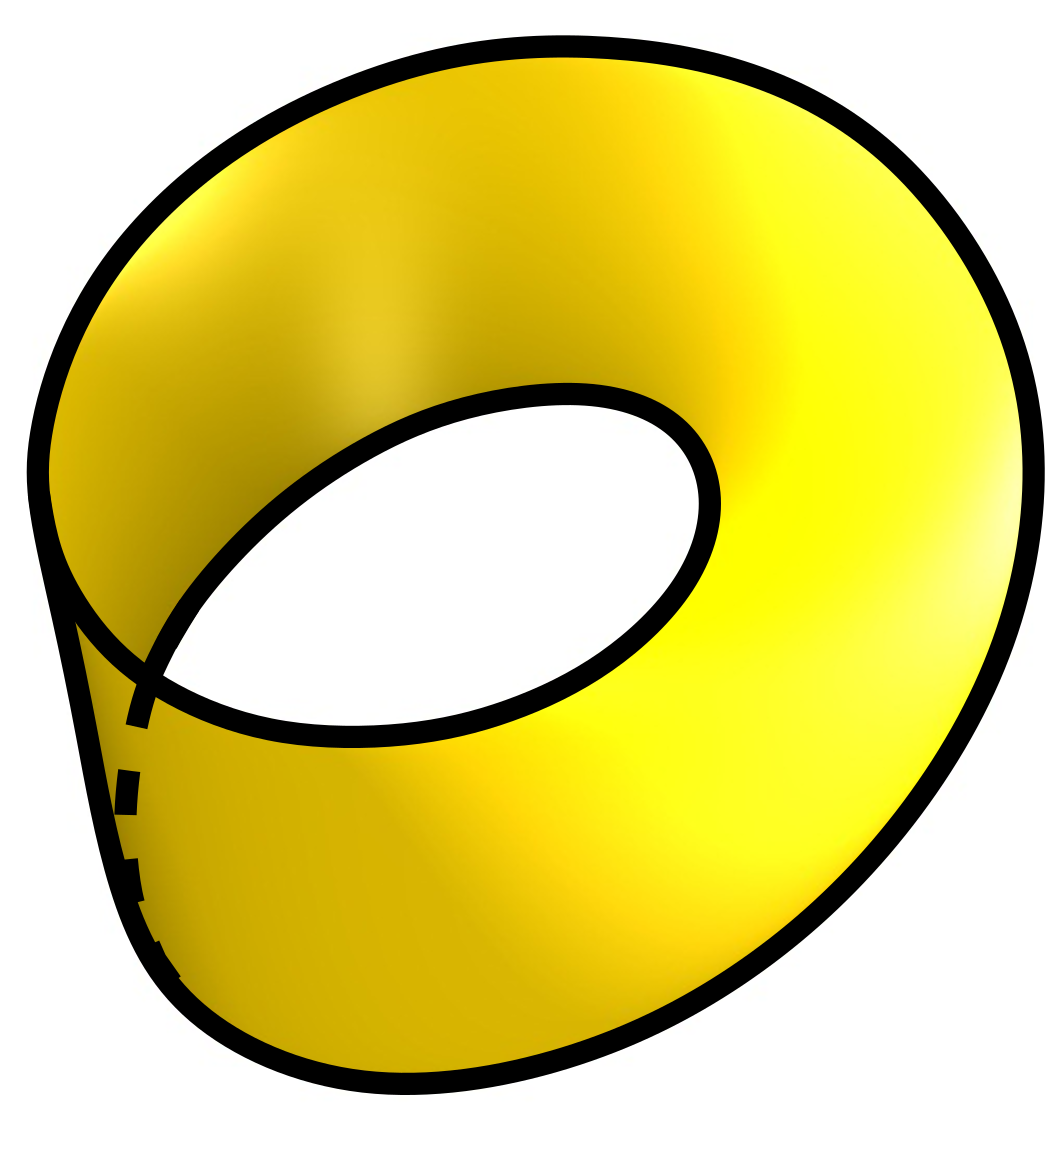 <?xml version="1.0"?>
<!DOCTYPE ipe SYSTEM "ipe.dtd">
<ipe version="70107" creator="Ipe 7.1.8">
<info created="D:20130414173127" modified="D:20160304171500"/>
<bitmap id="1" width="504" height="555" length="28995" ColorSpace="DeviceRGB" Filter="DCTDecode" BitsPerComponent="8" encoding="base64">
/9j/4AAQSkZJRgABAQEAYABgAAD/4QA6RXhpZgAATU0AKgAAAAgAA1EQAAEAAAABAQAAAFER
AAQAAAABAAAAAFESAAQAAAABAAAAAAAAAAD/2wBDAAIBAQIBAQICAgICAgICAwUDAwMDAwYE
BAMFBwYHBwcGBwcICQsJCAgKCAcHCg0KCgsMDAwMBwkODw0MDgsMDAz/2wBDAQICAgMDAwYD
AwYMCAcIDAwMDAwMDAwMDAwMDAwMDAwMDAwMDAwMDAwMDAwMDAwMDAwMDAwMDAwMDAwMDAwM
DAz/wAARCAIrAfgDASIAAhEBAxEB/8QAHwAAAQUBAQEBAQEAAAAAAAAAAAECAwQFBgcICQoL
/8QAtRAAAgEDAwIEAwUFBAQAAAF9AQIDAAQRBRIhMUEGE1FhByJxFDKBkaEII0KxwRVS0fAk
M2JyggkKFhcYGRolJicoKSo0NTY3ODk6Q0RFRkdISUpTVFVWV1hZWmNkZWZnaGlqc3R1dnd4
eXqDhIWGh4iJipKTlJWWl5iZmqKjpKWmp6ipqrKztLW2t7i5usLDxMXGx8jJytLT1NXW19jZ
2uHi4+Tl5ufo6erx8vP09fb3+Pn6/8QAHwEAAwEBAQEBAQEBAQAAAAAAAAECAwQFBgcICQoL
/8QAtREAAgECBAQDBAcFBAQAAQJ3AAECAxEEBSExBhJBUQdhcRMiMoEIFEKRobHBCSMzUvAV
YnLRChYkNOEl8RcYGRomJygpKjU2Nzg5OkNERUZHSElKU1RVVldYWVpjZGVmZ2hpanN0dXZ3
eHl6goOEhYaHiImKkpOUlZaXmJmaoqOkpaanqKmqsrO0tba3uLm6wsPExcbHyMnK0tPU1dbX
2Nna4uPk5ebn6Onq8vP09fb3+Pn6/9oADAMBAAIRAxEAPwD9/KKKKACiiigAooooAKKKKACi
iigAooooAKKKKACiiigAooooAKKKKACiiigAooooAKKKKACiiigAooooAKKKKACiiigAoooo
AKKKKACiiigAooooAKKKKACiiigAooooAKKKKACiiigAooooAKKKKACiiigAooooAKKKKACi
iigAooooAKKKKACiiigAooooAKKKKACiiigAooooAKKKKACiiigAooooAKKKKACiiigAopGY
IpZiFA6k8AVgeIfip4d8LKxvtYsYmXqgkDv+Qya48dmOFwdN1sZVjTiuspKK+9tI0pUZ1Hy0
4tvyVzoKK8j8Q/tk+GNLDLaR3d84yBwI1J/HnH4VxWuftvX05K2GnWtuuer5kJ/l/Kvy3OfH
fgjLW4zxyqSXSmpT/GK5f/Jj28PwxmVbVUml52X56/gfSNBIAJJAAr5E1X9q3xTqbEi+aAEY
xEAg7egrn774w63qZzPf3Mh/2pGbtjua/M8z+ljw/SbWCwlWp/i5YL85P8D2aPAuLl/EnFfe
/wDI+0bjXLK0OJby1iJIHzyqvJ7cms+X4i6FEFLatYkOxUYlDcjtxXxifG17KcmZv5VIni27
c8zyH/gRr4rGfS6xbv8AVctiv8VRv8oxPQp8Ax+3W+5f8E+wz8VvD+6RRqUbNFnICOc49OOf
wqCD4xaDcKCtxcAH+9bSL/MV8lR+J7jjMrE/WrVv4lm4/eN+deBW+ltxE3+7wdFevO//AG9G
64Cof8/X+B9Y/wDC1NFxkXEx+kDn+lFv8VNGuLgRia4QkE7ntpFX88Yr5dtvEs3H7xvzrRtf
FU64xK5x71nD6W/EifvYSh90/wD5MifAdNbTf4f5H0unxI0SRZD9vjURfeLI6/zHP4Vag8Y6
TcEhNSsiQASDMoIz06mvnKy8a3SYHnPj61q2vjWSUASBJB/tAGvWwn0vMxT/ANpwFN/4ZSj+
fMedW4Mcfhkz6GgvIbn/AFUscmP7rA/yqSvBrTX7WYgtBEreqjaf0rZsfEEiYMF/fQHphZ2I
/IkjvX2WWfS3ymo0sbgZw/wyUvzUfzPJrcNVYbS/A9gorzax8b6vaHi/S4X0nhVv1XBrUsfi
jdoMXWnxS+ht5cH8mx/Ov07JfpB8F5hZPEOk30nFr8Y8y+9nnVMnxEdkn6P/ADsdrRXP2XxM
0m5ZVllls3btcRlB/wB9fd/Wty1vIb6ESQSxzRt0ZGDKfxFfq2VZ7luZQ9pl9eFVf3JKX32b
t8zgqUKlPScWiSiiivWMgooooAKKKKACiiigAooooAKKKKACiiigAooooAKKKKACiiigAooo
oAKKKKACiiigAooooAKKKKACiiigAooooAKKKKACiiigAoorG8Y/EPRfAFi1xq+o21kg6K7Z
dvoo5P4CufFYuhhqUq+JmoQjq3JpJLzb0RdOnKclGCu30Rs02adLaJnkdI0XksxwB+NfPfjz
9uWMeZB4a0t5W5Aubz5V+oQc/ma8X8a/FTxN8RJ2fVtVuZY2ORAjbIl9go4r8A4u+knwxlTl
Ry6+LqL+TSF/Ob3/AO3VJeZ9VgODsbXtKt+7Xnv93+dj6t8bftPeD/BDSRSakt9cx5BhtB5p
z6E/dH515J4w/bq1G9MkWiaXDZoeFlnPmSD3xwP514ULQLyetL5QUdOBX818T/SP4uzNuGDn
HDQfSmryt5zld3848p9jguD8BQs6ic357fcv1udL4q+NvinxoWF/q93JG3/LNW2J/wB8jArm
HuJZiTJI7k+pzS7B7imspWvw/Ms2x2YVXXx9adWb6zk5P722fS0cPSpR5aUVFeSsJk9e9OVu
xptFea0bJkoYj6U9XOOKgDEe4p6tnkHms5IaZYSQ1PFKfWqatn2NSxvzzWbRRfjlJ71YhnIx
zWfFJ75qxG5z61lJDRrW9weOau29yQetY8EvTmrkMnTmsJItM27e5PBzV+2ujxzWJazdOavQ
S9OeDWTZlUppo3rW9IxzWpZaiwxhjXN203StC1nPHNCkzy69BNHWWGrsuAWODWta34lAwea5
C0uDxzWrZXRGOTzWkK0ou6Z4OJwi3R0kd0R3pbdEt5N8DSWsh/jgcxt+lULW43qMnmrKP+de
/lnEOKwtRVKNRxktmm016Nao8mpR6M3tN8a6vpgUGeLUIgfuzrtkx/vL3+oroNN+JlhcsEu1
l0+QnH70ZjP/AAMcfniuGSU+tSrKGBBAINfv/CX0hOJsu5YVqyrwXSpq/lNWlf1cl5Hl18ro
T6Wflp/wPwPVIpknjV43V0YZDKcg06vLLB5dKm82xuJbNyckIcxt9VPB/nXRab8T3s1VdTtm
K5wZ7ZSygerL1H4Zr+nuEfH/AIezblpY++FqP+Z3g35TVrf9vqPqzxsRlFWGtP3l+P3f5HY0
VBpuq22sWqz2s8VxE3RkbI/+tU9fuVKrCpBVKbTi9U1qmu6Z5TTTswooorQQUUUUAFFFFABR
RRQAUUUUAFFFFABRRRQAUUUUAFFFFABRRRQAUUUUAFFFFABRRRQAUUUUAFFFZvinxfpngrSn
vtVvILK2j/ikbBY+gHUn2FY18RSoU5Vq0lGMVdtuyS7tvRIqEJSajFXbNKuf8e/FLQvhrp7X
Gr38UBAykKkNNL7KvU/yrxn4h/tVat4lZ7Xwtbtp1mcg3twmZpB6op4X6nJ+leUz6NJc3b3V
5PNeXUh3PLM5d2P1NfzHx99JjK8ucsJw7BYmqtOd3VNPy6z+Vl2kz7TKuDK1a1TFvkj2+1/w
Pz8j0D4hftg634nha28PWZ0a3fINxKQ9wR7Dov6mvI9TS61q+a71C6uL66f70kzl2P4mtiW2
WMEAAYqpMAM4HSv484s48z7iSt7XOMTKa6R2gvSKsl62v3Z+gYHLMLg48uHgl59X89zMNqqd
BjFRvGBnjpVyXH4VXk7V8fynocxXdcdOhqJhg+xqd+9RP0pcoKRCwweO9Mk7VI/UGo3+9ScR
3G0hcduaR27CmkgdalxGO8z2pwYHoeah8z2pQ49xWbiFywr+vFSK2fqKrK5+oqRH6c5FRKJS
Zbik/CrMT5FUEf8AOrEMnSsZRKL8MmMVdt5M96zYnzVq3krCUSkzVtpCDWhbyZAGayIJOhq/
ay8DmueSKsatvJ0z3q/bSdMn2rKt3/Wr1tJ07VByVoGxay9MmtO0mPFYlrJ05rRtZehqWzyK
9M37KfGOa0Yn3qCOtYVnL05rWs5eAM8GhSaPExFOzuXFbP1FSI/5ioMkVIrZGe9ejh67Rwyi
TpJ74NTJJ2qqrZ47ipFbsetfRYPHSj1MpQJrUSaddNc2UrWlw33nQDD/AO8Dwfxrp9C+JQDr
Dqsa254AuE5ic+46r+orllf1ODT8hwQwBBr9b4H8UM74dmv7Pq3p9acruD72W8X5xa877HFi
cJTrK1RfPqeoxyLNGroyujDIIOQRS15ppGrXnhmQNZSBoCcvbOcxt9O6n6ce1dt4a8YWniaN
hEWhuI/vwScOvv7j3Ff2r4f+LuT8TpYdP2OJtrTk9+7hLRTX3SXWKWp85i8uqUfeWse/+fb8
jVooor9XPPCiiigAooooAKKKKACiiigAooooAKKKKACiiigAooooAKKKKACiiigAooooAKCQ
ASSABWf4m8U2Hg/SZL7UbmO2t4u7Hlj2VR1JPoK8a8aePtb+KqyQRCbRtBfgxg7bi6H+2R91
T/dH4ntX51x/4nZNwlh+fHT5qsl7lOPxy8/7se8np2u9D08uyqti5e7pFbye3/Bfkjp/iP8A
tHWuiXEum+H4V1jU0yryg/6LbN/tMPvH2X868d1q0v8Axbqh1HXryXUbw/dD8RQj0Reiiuhh
0S20a2WKCNI0QcADFZ99IBn0r+BvEHxWz3iyo44yfs6Cfu0otqK7c3Wb83p2SP0nJ8sw2EX7
mN5dZPf5dl6GRNAkKkKAAKy71gMitG/nwCKxr2U5PNflvKfTxvbUp3T8nmqE79asXEnXmqcr
DnmmojIZT1qBzzUjn86ifGTRygQv901FJ2qZ1zkA1E4OAfSk4gQufm+lRM3UmpJMjNQyHoKl
xAazYye5qNm7mh26mo2f15NS4jTHFz2FG89wKiLk9OKTfz1qHEpMsK/PBxUiPz71VDn6inpJ
75FZSiMuRye9WI371Rjk6c5qeKTpzWUolJmjBJ05q1C/IPrWbDJgirkEmRWM4lpmnbSZwM1f
tpMEVk28hGOav28mQD6VzTiUma9u/A56Vft3/Wsq0k6Vft36c9K52iKkdDVtpOnvWhaydKyb
Z/0rQtn5HNQzy68DZtJOnNalnJ05rEtJOladpJ0qWzxcTA2UbcoPenKcH2qC1kyMZqatKU7M
8qS1sSA9xUinIqFD2p6kg16tCqZNdCZW7Gnq3Y1DnPSnq2eD1r2sNXaM5RJ1fsabLAXkWSN3
hmj5SRDtZfoaardjT1Yj6V7+Fxck1KLaad007NNbNNapro1qZuJ0/hb4hb3S01VkjnY7UnA2
xy+gP91v0NdZXlssSzxlWAKmtjwn41l0SRLS+d5rRiFjlPLQ+zHqR79RX9ceFnj03KGUcUz3
soV3om+kavRPtPZ/as/efhY7K071KC9V/l/l9x3VFIjrIispDKwyCOQR60tf1knfVHgBRRRT
AKKKKACiiigAooooAKKKKACiiigAooooAKKKKACiiigArm/HvxLs/BKJAqNfapcDMFnEfnb/
AGm/ur7mqnj34kPpN02laSiXOrMoZmcEw2in+JyP4sdF6n6VyOm6IunSSzzSyXd9cHdPcynd
JIf6AdgOBX4B4reNNHIlPLMmaqYraUt40vX+afaOy3l2ft5flfParX0j0XV/5L8+ncoPo154
n1Uapr84u7teYoVyILQeiL6+55NLqcqQqQoAArQv7oQxnnk1zWrahnIzX8IZtmOJx2KnjMZU
dSpN3lKTu2/62WyWi0PsMJTc2klZLZLZFHU7vrzWDf3PXmrWo3mc8isHUr7qOa8aep9XhKHK
rsr6hd8nBrIvLnk80+9vMk81mXE5JJqFE7XIJ5855qtJLmmySEk5PFRFiapRFzCs/pTGbHA6
0tNKeho5A5hjHANRueMetSMu76io3U9fShwHzEMh6+1V5CO/appcjg1WlbFS4gpEchqB2I+p
p8j9aheSocB3ELj6mk8z2qNm9CaYXAJ61nKIFgSDPcU9ZPeqol9yKeknvis5RKUi7HJU8Unv
mqCSdKsRS+9YyiUmaMMnTmrUEmMc1mwy9OatwyZ71jKJUWasEme9XrWXpWRbS9KvwSYIPrXN
OJaZsWsmCK0beToaxraTIHPNaVpJkDmuScS2ro1rZ8Y9qv2z9BnrWVbSdM1ft5OnqKykjgrQ
Ni0k6c1p2knTmsW1kxitO0k6VnI8bEQNuzk6c1cU5HuKy7OTpzWjG/ANQpWZ4taNnckqRTkZ
qOlU4PtXfRqGEkSo2OD0p2SKjp6Nng9a9SjVIaJFbI96erdjUQJByKeDkZr16FYzaJQSDTmA
kUgjINRK3Y08EjpXrU6qkrS6mbRp+DfFB8KutpOSdOc/Kf8An3J/9l9u1d/HIsqK6MGVhkEc
gj1ryxwJBggHNa3grxX/AMI5MtlcFjZTP8jluICe3P8AD/LNf054KeMsstqU+Hc+qXoStGlU
k/4b2VOb/ke0ZP4Phfu25fIzLLvaJ1qS97qu/n6/n6nfUUUV/ap80FFFFABRRRQAUUUUAFFF
FABRRRQAUUUUAFFFFABXHeP/ABtN5kmk6RIFvWGLi5Aytmp9PWQjoO3U0/x94zuIbkaVpLoL
tx/pNxkEWa/Tu57Dt1PbPO2tpFpluIogcZyzE5ZyepJ7k+tfzr4v+Lf9mxnk2TztW2nUX2P7
sf7/AHf2P8Xw+3l2Xp2q1V6L9X5dl19N4tN0qHRbQRRb2PV3dizyN3ZieSfc0l3dCFSSeaLu
8WFSSRmsDVdXLZG6v4hx2NdSTt/X9dz6fD4eVSV2N1bU9xbmub1K/JzzT9S1LORmsLUdQAyS
a8acrn1WDwnKiLUr7rhqwb+9znJp+paiGyc5rEvb4sTzWaieol0HXd2CTzVCa5yTzUVxdcnm
qz3HPWqUQJ2nJ9aTzM9Qared7/rT0k9yapRAnByM0vJ9TimI3bPBp4JBGOtHIAlRSZwcjk1M
3BNRyd/ejkArSnrVSZhzVufvVKc4zScQK8xHODiqsrEZ71NO3WqkshHWpcBpiNL6mm+d9Kje
QHrUZc8nJwKzcBqRYDk9DTlkx14qoJqkWbI61lKBSZcjl9asRS+9Z6SkfWp4pfesZRGmaUMv
TmrUEvSsyKXpzVqCXpzXPKBaZrW8nT1q/bS5xWPby9OavW83TmuecC0zZtZsYGa0rWXBHPWs
S2lzjnpWlaS5A56Vx1ImkWbdvJ0561oW0mcc9ax7SXIAzWhbSdPeuWSMqsLmxaydPatO0k6V
i20nQ1pWknTmspHkV6Zt2kvI5rTtpNy4NYdpL05rVs5enNYyZ4mIpl5G7GnVGDkA09WyPeta
VQ4GPRuxp2SKjp6tn6ivSo1CGiRWyPenAkGowSDmng5GRXp0apDRIDkZpyt2NRKxH0p9erRr
GbVySmyxLNGVYAg0K3Y06vQvGpFxlqmSnY6P4feLTG66ZeSlmP8Ax7u3Vv8AYz6jt7Cuxrya
6hMigqSrqcqw4KkdDXf+CPFH/CR6YRKQLy3+WYAYDejD2P8AOv7Q+j54qTzCmuFs3nevTV6U
29akFvFvrOC+coa7xk389m2B5f39NaPfyff5/mbVFFFf1KeGFFFFABRRRQAUUUUAFFFFABRR
RQAVznjvxk+jKthYlH1S6UlSRuW2X/nowz+Q7n2zWh4s8TxeFtLMzqZZ5T5dvCPvTSEcD6dy
ewya8/UvA01xdSia9ujvnl7E9lHoo6AV+J+MXibDh3B/UcHP/aai3/ki/tf4ntH5yeyT9XLc
F7WXtJrRfi/8u/3Dra2j0yBkQs7yMZJZGOXlcnJYnuSaqX+qLADyCao6r4hVAyoQMd/Wud1D
XC5J3V/AOYZnUxE3KT3/AKuz7XC5fKbvI0NT1ovn5jWBf6pkk7jzVW+1bOfmrFv9W688V5Mp
tn0uGwSgtSxqOp4zzk1gajqRYnLGor/VevPBrEvtRyW5pKJ6KVtESX2odeayrq9znmoru/yT
zWdcXmSeatRE5Fma7yetQm4z3NUnus96atxnvVqIuY0Umz3qaKTOKzops45q3A+cc01EV2Xo
2zU69RVaBs4qxHzinyBce44BqGXv9KnblTUMvTNHIFyncHrVG4brzV25JGazrpuvNJxC7Ktw
/XmqcsnWprmTrzVGeXrUuA1IJJffFRGXGelRyTe9RGb3qHAaZZEw9qUSkHjpVUTe9OWU+uaz
lApMuxzVPHJjHNUEkB74NSxzEHmsJQKUjSilx3q3DLyOay4pd2OeaswTEECuecCkzXgm96vW
03TmsaCbpzV63m6c1zTgWmbdrNgjmtG0mwRz1rDtpunPNaNrPkDmuOpA0TN+0m5HPWtO2k6c
9awLSbIHPIrVs5sgDNcNSJbV0bVtL0NaNrL0rGtpehrRtZenPIrmkefXpm3aS9K1LOXpyawr
SU8YNallL07A1zSZ4mIpm3C+5fcVICQciqtnLnAJqzUQnZnkTjqSA5GaMkUwEg08HIzXdSqG
TRIpyKVWwfaowSDmng5GRXpUapDViTOelOVscHpUatjg9DTq9OjVIkiSnK3Y1GjdjTq9OlVI
auSUumapJ4e1aK8j3FUOJEBx5i9x/X60xW7GiVQw56GvRwuOxODxFLH4KbhWpSUoSXSS1Xy6
NbNXT0ZDipJxkrpnqNjex6lZxXELb4plDKfUGpa4r4Za8be5k0yVjtfMkH/sy/1/Ou1r/Trw
442w/FeQ0M3oq0pLlnH+SpHSUfS+se8XF9T43GYZ0Krpv5egUUUV9ycoUUUUAFFFFABRRRQA
Uy6uo7G2kmmdY4olLuzHAUAcmn1w3xP8RrczjTlYC1t8S3jY4c9Vi9+xI+g718rxpxXheHMo
q5ri3pBe6v5pP4Yr1e/ZXfQ6cJhpV6qpxMjW/ELa1qL6lOxWFQVtI2GPLjP8RH95sZPtgVyW
veK/MYqpAWszxb41+0SsqvhF4Arj7/xHvJO7Nf5i8S8TYzO8fVx+MlzTm7v/ACXZJWSXRJI/
U8syZU4JzVuyN6/1wsSS1ZF5rQ5+bJrDutdLE/NxWdc6xnPNeCk2fQQpRitEa97rPXmsi+1Y
nPJrNutWJzyazbvUic81ooluRcvdSznnrWVeahnPNVbrUc55rOub7Oea1UCWyzc3uSeapTXf
J5qrPedearSXWT1q1ARdN179aclxk9azBdZJOaliuPc1agDZrwTZxzV62kzise2m6c1o2knS
qUBcxrW7dKuRdqoWrdKvQnofWnyC5iWoJvu1PUE33aPZhzFG6brWZdvjNaN42Aayb1+tDgHM
UbqTGeaz55eTzVi8lxnms24m681LpjUgkm5PNRNN71DLNyahM/vUOA0y2Jueop6ze9URP7mn
rP71nKmNM0Emzjmpo5ux6VnJNU8c/vWMqZSZoxykc5OKtQzA4GeazIpunNWIpsciuecC1I1o
Jjxk1et5sY5rGgn3Ac81dt58EZJrkqUy0zbtp+nNaVrPjBzWDbT9ORWjaT9Oa4qkDSLOgtJ8
Ec8GtSznwRXP2k5wPUVqWc/TnivPrQNos6G2m4BrRtZegzWJZTcVpWsnQZrgmjKtC6Nu1l6V
qWcvTvWHaSdOcZrTs5c455Nck2eNiKZvWUvQ1oI+QPesezl6VpwtuQe1c0pWZ4VeFmT0qsR9
KajZ4PWlropVDmkiSlVsH2pitjg9KdXo0qpDRJnPSnI3Y1GrY4PSnV6VGqQ0SU9GzwetRq2R
juKXJFenRqkSRJS7jjFIpyM0V6dKdyGhkhaGWKePAlgcSIcZwQcivUdE1VNa0qC5jIxKuSP7
p7j868xIyCD0NdB8MtaNnqMunSMAk+ZIR33D7w/Ec+2D61++/R141eTcSvJ8RK1DG6Lsq0V7
j8udXg+75F0PLzbDe1o+0W8fy6/5/edxRRRX+gh8oFFFFABRRRQAUUUUAZ/inXl8N6HPdFQ8
igLEn99ycKPpnr7ZNfPXxB8c/Zg8Al8yQsXmk7yuTyfz/Suv/aA+JCWd3JDHKTFZAxooPDSk
fM31UHaPq1fN/iHxS97cOxcnJr/P36Q/H7znO3k2ElehhW07bSqfaf8A278K80+5+l8J5OoU
vrVVavY1tT8StPIxLHFZNxrRYn5qwrjVixPJqrLqZ556V/P0IH2rZtz6vnvxVSfVCe9Y8uok
55qtLqJ55rojAls059S4PNUbnUCc81QmvzzzVSe+681tGBNy5cX3XmqM9715qrNedeaqTXfv
mtIwE5FqW75PNQNddeapyXPvUbXIz1rVQJbL6XHvU8M/TmspLgk1Zt5jnqKtQEblpNyOa1bK
Ucc1gWcg45rYsJBwfWrVMLm5ZvwMVpQHgcVlWMgwK1Ld+BVKAuYmqC4zg8VY3HHXiq9y/Bo5
A5jMvWwD1rGv5MZzWvfyYBrC1GbryOKPZhzGZeygE+1ZdzNyeeauX04yaybqYc1LphzIbLNy
eahaf3wahlmGTg1C0xyeRUumNMuCf3p6T+9Z4n69RT1n96zdIaZpJP71PHP05rLSf9amjuOn
NYyplKRrRT9Oaswz9DmsiK46c1ahuOnNc06Zaka8M3OQeauW8+cc81jw3Gcc1cgm6EHmuSpT
LTNu2uOntWlaT9Oawbe4zjBrRtJ+lcFWmaxZ0FnP05rVspucetc9Zz9Oa1rKbpXm1om0WdFY
T9K1rWToM1z1jNyOa2bSXKjnmvKrKxo1dG3aSZx15rUtJOnWsO0k6e9atnJ0IrgqM8vEQNyy
k6VrWb5AHasKzfpzWvZP05riqSPAxUC9T1bP1FMoyRTp1DziSnI3Y01TkUV30qhMkSU9Gzwe
1Rqcj3pckV6dGoQ0Sg4OaeDkZqMHIzTkODj1r06NQgepwfY0+o6epyK9ahMhocAScUwzyWNz
DcxErLbuHGPY9Pxp6feFLIgdSDXoRlVg41qEuWcGpRa3UotNNejSZFls9j1Gxu0v7KGePJSZ
A6/QjNS1y/ws1IzaRNZsoBsnwuO6tkj9c11Ff6p8E8S0+IMiwucU9PbQTa7S2nH/ALdkmvkf
EYmi6VWVN9P6QUUUV9SYBRRRQAVmeMfEcfhTw5dXz7S0S4jUnG9zwo6+vX2zWnXh/wC2F8Rl
0LTIdNjkAcJ5rAN0ZsgZ+g3H/gQr4PxL4tXDfDeKzVP34x5Yec5e7H7m7vyTPSyjAvGYuFDo
3r6Lc8I+LPj19Y1aVRM8qoSNzHJck5LH1JOT+NefXWplieah1XVWuZ2csSSazJrk+pr/AC4T
lOTqVHeTd23u292ftsYKEVCOyLsuoE96ge/PrVCW5I71A93710wiS2aEl96GoJL33qg9571B
Jd+9dEYEtl2W996rTXme9VJLr3qvJdehzW0YEtlqW665NVpbonIFV5J+5NQSXOOAa2jATZZe
c85OKj88DoSaqPck9DTfOzzmtYwJcjQS55GDirVvcEkVkRzgdKtW1xyMGrUBNnQWUx45xW1Y
SdOa5mxuORzW3p0/TmrUBXOnsHGBWtbMMCuf0+bpitm1lGBzVKArmhv496rXL4Bp3m8dar3U
vBp+zDmM7UJAAeRisDUpRz0/OtfUpuvIrndUn680/ZhzGXqEw5HFZF3OMmrWo3HJ5rHu7nrk
0nSDmEmnHPNQmc84NV5rrk81A11jPNS6YKRfFye+actyO9Zwuge9OW696h0hpmok/oalS4x1
rKS5Hripo7r3zWcqRSka0dz05q1Dc+9Y0dyD3wasxXPviuadEtSNyC5561dt7jOOawYLr35q
9bXPTmuKrSNIyN62nxg5rStJ+RzWBa3Gcc1pWk/QZ4rzq1M1izobKfpzWxYzZwK5uyn6c1s2
E3TmvJrwN4M6Oxm6HJrbsJMgcjiubsJOgrd01845HNeLiInTBm7aP0Gelalm54PFY1ox4zzW
rZtwCK8qqzhxETasn6c8Vr2LdKxLJsY9K2LEnivPqyPAxUTURsgCnVGpyoNSKcj3rKnM8loV
SQafUdOQ9q7qUyB6nBzT6jp6HtXpUZkND0ODjsadUdSKcgV6tCZEkSKcgU5DyRUaHqKen3hX
sYeRnIkT7wp9MT7wqVOpPpXv4WPMZSZe8EXn9neLoQWKpdo0LDHBPUfqMfjXoleVXUrWey5R
QXtmEqg9CVOf6V6lbXCXdvHLGwZJVDqR0IIyDX9s/RizlzynF5NN60KinH/BVV7L/t+M3/28
fOZ1T9+NRdVb7v8Ahx9FFFf06eKFFFFACM4RSzEKqjJJ4Ar4V/af+In/AAl/xAvnikZoRIdm
f7o4X/x0CvsP40eJ18I/DHWL0sqsIDEuTjl/lz+Gc/hX55eItTbU9SmnY5MjE1/G30quIm54
LIYPTWrJffCH/t5+hcD4P+Jin/hX5v8AQozzcdaqzTU+aTmqk0nXmv5Hpo++bGyzVVmm680s
0vvVSaXrzXbTiZtjnuT61BJc1DNLjPPNV5JsdTmuuEDNssyTk5ycVBJc4zzVeS5PTNQvP6mu
iMCXInkuCe9QPOO5zUElx71C9x71rGBNyy1x78Uzz/cVUe496Ybg9iTWsYCcjQS49+lW7e55
61jJccjmrNvc8jmtFTJbOjsbnkc1t6bc9Oa5OyuunNbmm3fTmtFTE2dfp1z0Oea2rS4yBzXK
6dd9MnFbVndjA55q1SFzG2J/l61Wu5+DzUAvBt61Xu7vg1apC5ipqdxweTXOarcdeeK09Tu+
CM4rm9Wu/vc9KpURcxm6jc4J5rFvLrk81Y1O75POaw769AJ5pqgHOST3fPWq7XmO9Z9zqSpk
lgPxqk+tI8ojRt8jHAVeWP4VUcJKTskJ1F1Nz7bjuaVb3HcCrXhL4PeOvH+w6J4O8Takkn3X
i0+UIf8AgRAX9a9E8O/8E9fjT4kWNl8HvYLIet7eww7eM5I3Ej06da+gwXBOdYxJ4bCVJJ9V
CVvvtY5amZYan8dRL5o81S/GevSpo9QGBzXt+lf8Eqfi9eLC0/8AwjFl5hxIH1FnaIZ6/KhB
9eDW0P8Agkh8SlPGueEiP+u03/xuvaj4ScVTV1gp/Oy/NnM8/wACv+XiPn6K/B71agvhxg17
lf8A/BKL4pWXlfZ9Q8K3e7O/F3LHs/OPmue1r/gnb8ZfDoZh4ds9RVc4NnqETkgH0Yqea4cX
4U8U0U3PA1H6Lm/K5pTz3Ay0VVffb8zzmC8Bxg4zV+2u+RzUfij4PeO/h4GbXPB/iLTo05aR
7J2jA9dygrj8axNP16OVtocBl4I6EV8LmWR4zBy5MVSlB9pRa/NI9SjiadRXhJP0Z2Nnd5xz
WrZ3G7HNcnY6gGxg8Vt6feZxzXzWIoNHXCR1FjPkg5rb0+XOOetcvp8+cc9a3tNmzjv+NeFi
aZ1QZ0+nydK3tMcHA6VzemvnFdDpZyAa+exSOumb1mefatay6isizySK17LqDXiVmcuJRrWX
3R6mtiy9RWRYjG32rYsQeB6V5dWR8/imaScIB6U5Tg+1NT7opawhI8lklFIhyMelLXdSmRJE
gOQDSg4INMQ9RTq9KjMiSJKch6imIcr9Kcpwwr1aEjOWxIn3hUi9RUY6ipF5YV7mFeqM5bEq
fe+lSxjOPeoo+5qeIe1fWZdC7RhNjpIvNiYHoa7XwDcm58J2gJUtCpiOBgDaSB+gFciiZGMZ
rf8AhncYgv7Yg5hmEg9MMv8Aipr+k/APFvB8VKi37telOPrKLU190VP7zyM0jzUG+zX+R09F
FFf22fNBRRRQB4Z+3h4pOkfDeysUZQ97cFzzzhVx0/4F+n1r4vuWyxr6P/4KDeIDP4y0vT1Y
7ba2DsPcsT6+mOwr5snbk1/mt475q8dxvjNbqly01/27FX/8mcj9j4Xoeyyyn/eu/vf+VivO
/WqU79aszt1qjcP1r8rpxPckyGeTrzVOeTrUs79eapzP1rtpxMpMZLJnPoKqTS5PWnyvjJzz
VSWQ8nNd1OJnJiST44HFQyT+9Rzy4zzVaWeuuECGyaS4681C9x71BJP71BJP71tGmQ2WGn96
Ybj3qq8/qajNwexPNbxpkuRfS496sQXQGOayVuCTycVLDcgEc5NaxpktnQ2d3yMGtrT7s8ZO
K5O1u8Ec4rVsr4DGTWsaZLkdpp16BgEmtqzvgAOa4qy1MLjnArSg1oKBlsVrGkJyOuF/gZLA
Cqt3qQwctXOTeJUiQkuBWBr3xIt7LCmUF3OFUcsx9AO5renhpSdkiHNLU6bVdWUZyQcVyuue
IooQxZ1UD1NekfCP9i/4p/H8x3EWlDwtosp/4/tXVomdcdUh++344HvX1T8Hf+CW3w98AmK7
8R/a/GupryWvzstVP+zCvBH+8Wr9Q4a8IM+zZKo6fsqb+1PT7l8T+63meLjeIMLQur8z7L/P
Y+APB/hTxJ8YNVNl4U0HVdeuP4vskBaNP95/ur+JFe7fDX/gk38RfGpWbxNqmkeFLVsHy1Y3
tyR9FIQH/gRr9FdD8P2HhnTo7PTbK0sLSIYSG3iWKNR7BQBVuv3LIvAfJMKlPMJyrS7fDH7l
r/5MfM4rijEz0pJRX3v+vkfLnw6/4JJ/DHwmI5dafWvFN0nLG7uTDCx/65x449iTXungb9n/
AMD/AA0jRdB8J6BpZjGFeCyjEg/4GRu/Wuvor9WyzhnKcuSWBw0Ieair/fu/vPDr42vW/iTb
+YKoRQFAAHQDgCiiivcOUKKKKACiiigAZQ6kEAg9Qelef/Ev9lj4f/FuN/7c8LaVPO//AC8x
RCC4B9RImG/M16BRXLjMDh8VTdHFU4zi+kkmvuZpTqzpvmg2n5HxX8YP+CVs2mxTXvgHW3mK
5ZdM1Mjn/ZSYD/0IfjXzX4l8Ka98L9dOl+JNJvtGvgThLhCFkHqjfdYe4Jr9aK574l/Cnw/8
XvDsmleIdMttStHB2+Yvzwtj7yN1VvcV+E8bfR+yXNISrZT/ALPW7LWm35rePrHRfys+ny3i
vE0Go1/fj+P39fn95+ZOkXokAwRzXTaVNnFdH+0p+yLq37NV3/adnNLq3hOeTYlyV/e2RPRJ
ccY7Bxwe+DXHaBdiUKQQc1/DPGPCmY5DjZYDMqbhNfc10aezT7r8z9My7HUsVTVWi7pnaaU2
cV0mkDOB61zGjNkLXVaOhwPavzLGux7NI3LEdPetixXpWXYp0rZsUPGRXzleRyYqRp2KdOK2
LFTxx1rMsU6ZrYs0wM15NaZ87ipFscAD0ooU5AorKDPMFU4Ip9R1IDkCu2lIUthQcEGn1HUg
OQK9KjIgdGeop4OCD6VGn3hT69fDszZKOoqRPvCo15YVLH3NfQ4KN2jKTJYx+tWYR0NQRDp1
4q1Cv6V97lFC7Ry1GTwpWl4FkMHie6i4xNbh+2flbH/s3rVKBParGgO1v41tAocrNFIjYxgc
BsnPuO3rX7lwAnhc/wAuxK0tVUf/AAYnT/8AbjzcT71KcfL8tf0O1ooor+6z5gKKKKAPh39t
jV/7S+OeooC2LZI4uVC9EX8xnPNeLzng+9enftW3Mk/xz8ReY7OUuWUZ7KOg/AV5dcNiv8pO
OsQ6/E+Y1pda9X/0uR+55ZDkwVGK/lj+SKty/WqFw/XmrVy3XmqNw/WvBpo6pPUrXD9apTP2
zU878mqcz8E+td9KJk2QzyZJFVJ5OvNSzP1Pc1Snk681304mbZFPJ1qnPL15qSeTrVOeTqfS
u2nAzbEkn9TUL3GeBUcsnU54qu8x9cV1wpmbZM83qaYZ/Qc1XecDvUL3J9cVvGmQ5Fzzx65q
RLv0NZZuvej7ZjuDW0aRLkbsF9gjmrttqgXHNcsNSCdTTJ/ESwKSWAArphQbIczuE8QLEvLC
qmpfECKwABfLMcADkk+laP7O/wCzL4+/aw1kQeF9OeDSY323Gr3YaOzg9QGx87f7K5/Cv0Z/
Zb/4Jw+Bf2ckg1G5gHijxSgy2p38YZYW7+TGcqg9+W96/T+DfCzNM8tW5fZ0f55Lf/Ct5fgv
M8XMc7oYb3b3l2X69j5A/Z9/YH+JP7RMkV7qUUngrw1IA4ur6Im6uFP/ADzhyDyO74H1r7g+
Af7Cnw8/Z9ihn0/SE1bWkwW1XUgLi5Leq5G2P6KBXsYGAABgCiv6h4W8N8lyNKdCnz1V9uWr
+S2j8tfNnxWOzjE4l2k7Lsv61CiiivvTygooooAKKKKACiiigAooooAKKKKACiiigAooooAr
a1otp4j0m5sL+2hu7K7jMU0MqhkkUjBBBr4O/aV/Z1k/Z58eRtYLK/hjVmLWTsdxt36tCx9u
oJ6j3Br76rlfjV8MLb4v/DfU9DuFQSXEZa2kIyYJl5Rx9D+hNfmHiv4eYfivJp4flSxEE3Sl
1Uv5W/5ZbPs7Poe1kWbTwOJU7+49JLy7+qPhnw8RIqntiuy0aL5QcVx/huxuNOuZrO6jaK6s
5WgmQ9UdSQR+Yru9ItyI14Nf5O5xTnRqypVFaUW00+jWjR+6UZJwUlsathHwPetqxi6cdaz7
CEnHFbVjDjHHWvkcRUPMxdQvWMXT3rVgXag96qWUPT3q8OOB0FeTUndnz2IndjkPUU6mJ94U
+nBnKFPTpTKdH3rspMB1PT7oplPTpXp0WZjk+8KkXqKYn3vpUife+le1hkZt6EiDnPpU0Yzj
3qKMcfWp4x+lfWZdSu0YTZNCO9W4E6cdKrwr0q5bp0r9OyLC3a0OKrItW6dKIWit/FekPLKY
8zMqc8OxjYBf8+lS26dPSmvbiXxFpRYAlLjcP++TX7Pk1B0q+DqpbV6D/wDKsDgk7qS8n+R2
lFFFf20fNBRRRQB+f/7VUhb46+JCR1u2H5cV5fdN15r1X9rmzFl8d/ECqjoHn8z5up3AMT9M
mvJ7pjzX+UPGVKVPiPMIS3Ver/6ckfumXSvhKTX8sfyRSuW681QuX61buW69azrl+teTSiby
ZWuH689ap3D9s1Ynfr7VRnc816NKJlJkFxJ1qjcSdanuJOvNULiXrzXfTiZyZFPJ15qlPJk4
qW4kwDzVOaTH1Nd9KBlJkc0mfoKqTTYzzUk8uKpTy9ea7acDJsJLjtmoJLn3qGebrzVSa5Iz
zXZCkZuRbku8d6ry6gFyc1QnvDg811vwF/Z88XftO+OYtB8Kae91KSDc3T5W2sk7vI/QD0HU
9q9TL8srYqtHD4eDlOTskldswq1404uU3ZI5yzku9d1S3sNPtri+vryQRQwQIZJJXJwFVRyT
X3Z+xr/wSGl1JbTxJ8Wg6KcSQeHYn6jqPtDj/wBAX8T2r6P/AGNf+CffhH9krSEu0jj1zxbO
mLnVp4xuTPVIVP8Aq0/U9z2r32v6i4F8HcPg1HGZ0lOpuobxj6/zPy+H1Picz4hnUvTw+i79
X6dvzKXh7w5p/hLRrfTtLsrXT7C0QRw29vGI441HYKOBV2iiv3SMVFKMVZI+ZbvqwoooqhBR
RRQAUUUUAFFFFABRRRQAUUUUAFFFFABRRRQAUUUUAFFFFAHyR+0h4ITwx8fL6aFSsOtRJfY7
bzlH/Vc/jVPS7Q7V4r0v9r3S0k8WeGrkEeY0FxERjkgNGR/M/nXE6VZHA4Nf5JfSHy6nlvHW
YUKStGUlNf8AcSMZv8ZM/bOH8W55TSk3rZr7nb9CzYWnA4rYsrbBBxxUdlacDitS0t9oGR0r
+fa9YyxNe5Lbx7FBqSjpwKK407s81u4q9RT6YvUU+toGQU6PvTadH3NdtIB1PX7oplSDgAel
eph4mbY5B1NSxjj60xRgAd6ljXp7V9Fgqd2jKTJIx09qsRL04qKJelWYV796+6yrD3aOWpIm
hXpV23Sq8CdMVdt06V+u8P4PVaHBVkWbdehxTXkEfiHSweN0+P8Ax01NAvT3qpeWwvPFWjJ5
piKXBkAAzv2ox21+t4fD2lhIrd16C/8AKsDiT+J+T/Jna0UUV/YB88FFFFAHxB+3dpjWPx0v
ZSCFu7aCYEknPyBO/wDudq8Hu26819Tf8FFtCMXizw/qAUBbyylgJ9WjcMB9cSH8q+Vr0lWI
PBFf5meMWWvBca5hSa+KfOv+34qX5tn7Nw9W9pltKXZW+52KF0/Ws+5fk81bun64rPuH6+9f
B0YnqSZVuXwMdzVG5frzVi5k5PtVC5kPPNenSiYtla5l681RuJOT7VPcycmqFzJ1A6mvQpQM
pMhnkyST2qnPLjJz1qWeTr6CqNxN15r0KcDKTI55evNUribrzT7ibrzVC4n68130qZi2NuJ8
Z5qhc3OMnNLdXIGTkDFfS/8AwT//AOCdmoftU6iniPxH9p0vwNaSDDAbZdWYHlIyeidi/wCA
56fT8PcPYzNsXHB4KHNJ/cl1bfRL+tTixeLp0KbqVHZI5L9i/wDYT8TftheJVnRZtI8IWcmL
3VXjOJMEZihz958d+i9/Sv1q+B/wI8Mfs8eBLbw94W02KwsYAC7gAy3L45kkbqzH1Nb/AIS8
I6Z4D8OWmkaNY22m6bYxiKC3gQIkagdAB/PvWjX9lcE8BYHh6heC56zXvTa/CPZfi+vl+eZl
mtTFy10itl/n5hRRRX3h5YUUUUAFFFFABRRRQAUUUUAFFFFABRRRQAUUUUAFFFFABRRRQAUU
UUAFFFFAHkH7UkbXN74fQOu1fPYpxnPyAH19a4jTbHCjiu0+O8w1Tx3bQKSwsrYAjsGYk/yA
rDs7MRqCR0r/ACG+kznMMX4h5g6buoOEPnCnGL+5po/UsnqOlltKD7N/e2/yC1tQoGR0q0AA
MCgDAwBgCiv56lJtmkpNhRRRVJEt6Cp94U+moOpp1dFNGYU9RhR700DJAp9ehRiKTFUZP0qR
Rk4pqDAz61IgwPc17WFpGcmPQZOfSpo16D1pka9B6VNGufxr63L8Pdo55yJYlz+NWYVPFRRL
3xVqFOlfo2T4TVHJUkTQL0q7AvSq0C9OKuQjGK/YchwyVjz6sizCMVSt1Fx490tSkTiISyfM
eVwhGR7/ADY+hq6p2giqfhtBd/EQsVyLazcg7QcFnUde3AP1/Cv0jAQ9pmuXYZfarQf/AIBe
o/8A0k5W7QnLyf46HZ0UUV/Vx4IUUUUAeA/8FFNF8z4N6brIXjRNWhMrf3YpgYGP0BdD+FfE
+vQm2uXUjBBxX6O/tM+Am+J37P3jDQkAabUNLmWH/rqq70P13qtfmtpmuDxd4J07U+ks0QWc
d1lX5XB98jP41/Dv0nskdDPcLmsVpVhyP/FBu34NfcfpfBWJ5sLOg/su/wAn/wAMZ92/Ws65
fGT6Vcu35NZt0/GPWv54oRPrZMqXL4BrOuZOtW7uTrWbdS9ea9SlExkytcycn2qhPJ1PrU91
J2z1qjcS9T6V6VKBjJkNxLjPNZ9zN15qa5m681nXU/XmvRpQMZMjuZuvIrNu7oAHJqS7ucZ9
q+jf+Cd/7Bd3+1V4uTX/ABBbzW/gLSpSJnDbG1OVf+WKf7I/ibt06nj6nh7IMXm2MhgsHG85
fcl1bfRLqcOLxcKFN1KjskbX/BOL/gnjL+0jqUPjLxdC8Pgiym/cW5yr6xIp5X2iB6n+LoO9
fqbomh2fhrSLfT9OtbexsbRBFDBAgSOJR0VVHAFJoGgWXhbRbXTdNtYLGwso1hgghQJHEijA
UAdABVuv7b4O4OwfD+CWHoK838c+sn+iXRfrdn5vmOYVMXU55bdF2CiiivrjzwooooAKKKKA
CiiigAooooAKKKKACiiigAooooAKKKKACiiigAooooAKKKKACkZgilmICqMkngClrm/ihr/9
keHXgRis97mNcHBVf4j+XH4187xdxNhOHsmxOdY52p0IOT87LSK85O0V5tG+GoSrVY0o7tnm
WsXh17xJfX7FmW4lOwng7Bwv6AUzpwKRVCKAAABS1/hrnmb4jNcwr5linepWnKcvWTbf4s/T
IxUYqK2SsvkFFFFeZFDCiinIO57VrFEyY4DAxRRSqMn2rspQJHIMc+tOUZPtSD0FSKMADvXr
YeiRJiqMn2qVBnn0pqL0AqaNe/YV9JgsNexjKQ6NegqeNc/jTI17VPEtfb5ZhNjmnIliXoas
wr0qKJenvVmIdK/Ssow1rHHUkTwjpxVmLt9KgiGPwqeM4xmv1HKYqKTOKbJXcBCah+HKi58R
azcEf6vyoAePRmPv3FNvJhHAxz0FWvhLET4cuLkqQby7lkB9QDsH4fLX3nAsfrnGGFgtqMKl
R/cqa/8ATj+458R7uGk+9l+v6HUUUUV/Ux4QUUUUAIyh1KsAVYYI9a/Je/0tfhl+0F8Rfh+5
IjsdWnnsVPZWPmBR9Y2U/hX601+YP/BWXw1P8L/2ydI8T2oEKeIdNinDAfemgYxvn/gPl/nX
4L9IbIFmHDcayXvUppp9k9Pz5T6nhPF+yxjj0kvy/pnB3+Udh6Gsu7fk1q6lew6va2+oW+BB
ep5gA/gb+JfwP6YrEvHxnNfwrh4u2p+myZSu5OvNZl1J15q5eSday7uTqM9a9ejAxkytcS9T
nrVC6l684qxdS4zWbdzdeea9SjAwkyvdTdeazLy4xnmp7yfGea1fhB8Itc+P/wATdM8KeHrc
z6jqcm3cc7LeMctI57Ko5Jr28vwVXEVY0KMXKUmkkt23sjlq1Iwi5Sdkjuv2Kf2QdV/bA+Ki
aegntPDWmMsur34BAjTP+qQ4wZG7DsMmv2M8B+BdJ+GfhGw0LQ7GDTtK0yIQ28EKhVRQPbqT
1J7muX/Zn/Z40T9mH4S6d4W0SPctsoe7umAEl7OQN8re5PQdhgdq7+v7d8PeB6PD2BSmk680
nOXb+6vJfi9e1vzbNszli6unwrZfqFFFFfoJ5IUUUUAFFFFABRRRQAUUUUAFFFFABRRRQAUU
UUAFFFFABRRRQAUUUUAFFFFABRRRQAkkixIzMwVVGSScACvIvGviI+JddkmUkwR/JCD/AHR3
/HrXT/FLxeEibTLdwXf/AF7A9B/drgq/zh+l34wQzHErgvKZ3pUZc1eSekqi2p+ahvL+/ZaO
B9hkGXuEfrE1q9vTv8/y9Qooor+HUj6QKKKVVJ+laxiJsFUt9Kf04FHTgUoBJwK6qdNkAASc
CngYGKAMCnquOTXp0KFyWwRcckc1Ii45I5NIq9zUiL3Ne/hMNqZSkORO3c1Mi98cCmovbual
RfyFfWYDC7GE5D417VYjXp71HGvT3qZB1NfcZbh7WOWbJYx+tTx96ijGCBUydDX3uWwSsc02
ToeSKkVwBg54qFW6EU4yYHpX2GHxKhG5zuNyj4o1D7DpM8nUohOPXiux8FaUdE8JadakEPFA
u/PXcRlv1JrgNfhbWtS0/TkBJvLlEbBxhAdzH/vkGvUq/WvAXDPFYzMc4ktE4UYv0TnP/wBK
h9xx5pLlpwp97v8ARfqFFFFf0oeIFFFFABXxV/wW1+Hjav8AA/wz4oijUv4e1byJnxyIp02/
lvVPzr7Vrx/9vn4a/wDC1/2QfHelJDJPcx6a99bJGcMZYCJkA5HUpjBODnB4r5jjPLP7QyPF
YW13KDa9VqvxSO3Lq3ssTTn2a/yPyu+FPigT6c2mzu5ilO6LBHyyYwOvY9D+HpW1qiPazPHI
pR0O1geoNeV+CdSKiNgea9XhmHijRRKnmPqMAAZRlzOmMZHoVHX257V/m3mWG9jXc1s9/U/Y
aM+aNjDvJOvasy6kyTzVy8kxnmsu7kxnnpW1CApMq3cvXnpWVeT4zzVu8m681kX9xgHmvXoU
znmyrdyvLIscatJI52qqjLMT0AA6mv1h/wCCZ37Fcf7NPwyGva3bo3jPxLEstyWALWEBAKW4
9D3b1PHYV8s/8El/2Qx8YPiNJ4+16zZ/D3heYCwSVPkvbwc556rGMH03EDsa/UWv6p8F+B1S
pLPsZH3paU0+i2cvnsvK76o+G4jzPml9VpvRb/5BRRRX9CnyYUUUUAFFFFABRRRQAUUUUAFF
FFABRRRQAUUUUAFFFFABRRRQAUUUUAFFFFABRRRQAVz/AI88aJ4ZsvKiIa8mHyDqEH940/xn
42g8MWpRCst44+SPP3fc+gry6+vptSu3nnkaSWQ5ZjX8i/SM+kNR4Zw9Th3h+opY+atKS1VB
P/3I18K+z8T6J+/k+Uus1Wqr3V+P/AI5ZWnlZ3Yu7nLE8kmm0UoQntiv8v5udSTnN3b1be7f
dn2l0hKUAnoKcEHfmlq40mJyECY680tKAT0FOCY68muunQZLY0KT7CngY4FKAT0pyqB7mvRo
4YhyBVxyetPVc8mhU7mpFXPJ6V7eGwxnKQKueT0qVFxyRyaRFzyelSIO5r6LCYYylIci447m
pUXoOwpiDvUqDjPrX1OCoWsYSY9B1NTLwoqNeFFSDoK+rwUUrGEmSqfmFSKcH2NRA5GacH9a
+nw1ayMGiYPjoRTJpsKTk0wyDtVXULoRQsxIAAozLN40KEpt7IIU7ssfD+0Or/ECW4IJj0y3
ODjjfIcfmFU/nXolcl8G9LNt4Xe+cES6rM1xz/c+6g/75AP411tf2j4MZBPKuEcJTrK1SqnV
n35qj5kn5xi4x+R4GaVefESS2jp93/BuFFFFfqR54UUUUAFRahYx6nYT20y7oriNonHqrDBH
5GpaKTV1ZjTPwe8Y+E5Phh8WfEnhyVWjfQ9UuLIBm3HakjKpz3yoB/Gup8Kau9nLHJG7KykE
EHBruf8Agqd4GT4e/ty6/LGAsXiK2ttWUcDJdPLY4/34m57nNeW+Hrv5FOa/zs44yhYLM8Rg
2tITkl6X0/A/W8sxHtKEKndI7fxPoy67ai+0+EiZVzcwoM5I/jUenqO306cNeS4yM12vh/VZ
LKaOSNyjoQQR2NM8Y+Bk8SwvfaWipd/emtR0lPdkHY9SV/L0r4bC4hUpKnU26P8AR/5npVIX
V0ebX0+M81c+FPwv1X45/FDRvCmixNLf6zcLCpwdsKdXkb0VVySfasfVJTEzKwKspwQeCK/Q
v/gjL+zEuheE7/4oatbst9rW+x0gOMGO1VsSSgEZBdxgHuqA96/WvD/haWeZtTwf2Pim+0Vv
9+y82eFmuOWGoOp12XqfYnwY+E+lfA74Y6N4V0aIRWGj26wqcYaVurSN6szZJ9zXT0UV/d1C
jCjTjSpK0YpJJbJLRI/MJScm5S3YUUUVqSFFFFABRRRQAUUUUAFFFFABRRRQAUUUUAFFFFAB
RRRQAUUUUAFFFFABRRUV7fQ6dbtNPIkUaDJZjgVlXxFOhTlWrSUYxTbbdkkt229El3Gk27Il
rlvGvxFi0QPbWZWW76E9Vi/xPtWN4t+Jsuo77fTy0MB4MvR3+noK5MRnJJPJ79TX8LeNX0qY
qNTJOB5c0ndTxHRd1S7v++9F9lPSS+my3JNqmJ+7/P8AyC6uJb+5eaZ2klkOWZjkmmBAPepN
g9zRtA7V/A9SjVrVJVq0nKUm223dtvVtt6tt7s+oTSVkM6dBS4J7Gn9OgpcH0NXHCBzDAh78
UoQD3p+w/SlCDvzXRDCichgBPAFOCetO6dBTgpPPQV20sMQ5DQM8AU9Vxz1NKAB0pyrnk16V
DDkOQKueT0p6rntwKACTingYGBXs4ehYzbFUZIFPA6AUiDjPrTl+8K9zDU7GcmPHAxUi9BUd
SKcgV7uH0MpEi9BT0bjHeokbHB6U6vaoVbGbRKCR0pfM9qi3H1oLkdTiu5Yyy3I5bj3lwDk1
h+Jnl1BYbC3P+kajKttH7bjyfwGT+FaU820H2qT4X6adf8e3F8wJt9Hj8tPQzSDn8k/9CrXh
rKZ8T8R4PIY6xqTTqeVOHvT++K5V5tFymqNKVZ/ZWnr0/E9JsbOPTrKG3iULFAgjQegAwKlo
or/TuMVFKMVZI+JbvqwoooqhBRRRQAUUUUAfnd/wXU8CfZ9S+HviuNVUP9p0mdtvLH5ZYxn8
JK+LfDV1lV55r9Qf+CwPgF/Gf7Fer3kMDTXHhy+ttSXaBlEEnlueSOAshJ9hX5V+Frvcqc1/
G3jhlfsM/lWS0qxjL8OV/wDpJ+h8M1+bCqP8ra/X9T0TSp9yrz0rf029aIqQSCK5PR58hea3
7KXpzX88Yqlq0fXQZo618ONF+J2o2p1G4k0uV5VWe8gjDM0eRuyvQsBnB6565r9Y/gle+F5P
hpo9n4QntJdD021jtbZICB5KIoAUjscDnNflBZzlccmu6+FXxo1/4Tayl7ouoTWkgPzoDmOU
ejL0Ir9E8L/FCpwjiZqtR9rRqWUraTilf4W9GtdYu19NUeNneSLHwThLlktuz9f8z9UaK+d/
gb/wUC0HxvHDZeJkXRNRbC+eObaU+ueq/jx719BafqNvqtpHcWs8VxBKNySRsGVh6giv7h4V
43yXiKh7fKa6n3jtOP8Aii9V67Po2fmuOy7EYSXJXjbz6P0ZNRRRX1ZwhRRRQAUUUUAFFFFA
BRRRQAUUUUAFFFFABRRRQAUUUUAFFFI7rGpZiFUdSTgClKSSu9gQtBIUEkgAVzuufEuw0rck
DG8mHZPuj6t/hXGa/wCNb/xESkknkwE/6uM4B+p6mvwHxA+kfwlw0p4ehV+t4hfYpNNJ/wB6
prGPmlzSX8p62EyevWs5LlXd/wCR2XiT4k2ejborfF3cDjCn5F+p/wAK4PWtdvPEVx5l1KWA
+6g4RfoKqqgXoBS1/BXiR40cS8azdLMKvssNfSjTuoeXM95vzlonqoo+nweXUcMrwV33e/8A
wBojAp20DtRRX5PGlBbHddhgegowB0Aoop8iC7CiiiqUELmClAJ4ApKkAwK1hTQmxFTHJ5NL
RRXXTghCquevQU+heAKK76UUQ2PQcZ9aWhfujFFelRIkSL0FKDgg01DkfSlr06UiWiSlViPp
TFbHB6U4HPSvRpVbGbRICD0pQSOhNRUuT6muuOIsJxJC57mmPJjPNMLAe5qKWXAPtXNiswUI
t3HGFyp4g1ZNM06aduRGucDqT2H4mvQvhV4Xk8KeC7aG4BF5c5ubnPUSPyR+Awv4V574b0hv
G/xAs7PCvZaaReXmeQ2D+7T8WGfopr2Wv6v+inwfL6vieLcVHWt+6pX/AJIu85L/ABTSX/bj
7nkZ9iOVRw0fV/p+GvzQUUUV/YZ80FFFFABRRRQAUUUUAcb+0R4DT4ofAfxj4edS41fR7m2U
c53GJtv47sV+E/hG6PloCQSOODkfn3r+gplDqQQCDwRX4SftBeCz8Lf2mfHfh/Cqmm63crGA
MARtIXQf98sK/njx8y3mo4XGpbc0X87Nfkz63hataU6fo/6/Av6LPlVOa6WxkyorjdCuMqvN
dTpcuVAr+QsbTsz7+kzdtn4HPIq/BIcA1l2rdOavW7dq8WrE6Ys1La5KYwSK9D+FX7RXin4S
3KtpGqTxwA5a2kO+F/qp4/KvM4X7dxVqGQjFY4bFYjCVo4jCVJU5x2lFtNejVmOpThUi4VEm
n0ep9vfCz/goxpOsLFb+J9Pk06Y4BubbMkR9yvUfrXvXg74maB4/s1n0fVrK/RhnEcgLj6r1
FfllDOVxg1p6N4ivNEuUns7qe1mQ5DxOUYfiK/cOGPpGcR5alSzKMcVBdZe7P/wJKz+cW/M+
ZxvCGEq3lRbg/vX3f8E/VeivgDwH+25468GKkb6kuqW68bLxPMOP97r+tew+Dv8AgpFYXIRN
b0KaBjw0lrIHX8jg/rX7tkX0juFMalHGueHl/ejzR+Uoc34pHy+K4Rx9LWmlNeT1+52Pp6iv
LfDH7ZHgDxOFC6ytlI38NyhjP59K7nR/iHoWvorWWr6dchumydSf51+p5Zx3w7mKX1LHUpt9
FON/ubT/AAPErZdiqP8AEpyXyZs0UyO6imAKSRuD3DA0+vqIVIzXNB3XkcbTW4UUUVYgoopG
YLjJAz60m7asBaKr3Gr2lopMtzbxgf3pAKyr/wCJeh6cCZNRgYjsh3H9K8HMuKsly9c2PxlK
l/jqRj+bRvSw1ao7U4N+iZu0VwmqftA6LZhhAs9ww9gorm9W/aQuJQVtLaGAerZc1+W599I3
gHK008b7aS6Uoynf0kkof+THq4fhzMKu1Nr10/4J6/nHJ4FZmreMdM0QEXF5Crj+AHc35CvC
tX+K2ra3kTXkxQ/wqdq/kKyTrLykksST3NfgvFP0ytHT4dy/0nWl/wC2Qf8A7ee5huDKm9ef
yX+b/wAj2DWvjbGpZLC33f8ATSX/AAFcrqnjW711ybm5kkU/wA7UH4CuMS/Jwc1NFek9+a/l
vjTxh4v4o5oZrjJezf8Ay7h7lP0cY25v+3uZ+Z7mHyLD4f8Ahx177s6RLtGwBxUgkVuhHNYE
N4exq1Denjmvy9No0nhmjXyR3NG8/WqUN6eBmrEdwH68VaqyRzyptE3mHuKXePcUwEEZHIor
WNZkNEgIPQ0VHTlc9+lbRqCHUUUVvCQmgqQHPNR09Dxj0rpgyBaKKK66bBki9BRSIeMelLXb
TZmPQ8Y9KWmA4OafnPSu2nMGhQcHNPBB6VHRkiu2nUIaJKMkdKaHPfml3j0NdEa1hNDtx9aC
T3JpnmegpGb1PFKeKsgURWfGcVm6/rEej6bNcysFjhUsTVuWXAPOKz/C2jt8RPiNbWO0SaZp
RF1enqrMD+7j98kZ+in1pZHkuM4lznD5DgPjrSSv/LHeUn5Rjdv0NU4U4SrVPhirv/L5vQ7z
4GeEJPD3hI312hXUtaYXU+esakfu4/8AgK/qTXa0DjgDAFFf648P5Hhcmy2hlWBjy0qMVGK8
krXfm92+rbZ8Bia8q1WVWe7dwooor2DEKKKKACiiigAooooAK/IL/grr4DHgX9uPUr6NGSHx
Np1tqIJOQXCmF8en+qB/HPUmv19r85f+C8vggw6p8OPFKKArC60qVsf7sqDOf+unavzHxey/
6zw5Una7pyjL8eV/hI9rIKvJjIrumv1/Q+MfD9x8q5NddpM3TmuC8OXPyrzXZaTN905r+F8f
T1Z+m0ZHU2j5APSr0DcjrWVYSblAzWlC3Ar5uqjsTL8TYIPrVmJsGqcbcA+lWYz09q4aiNUW
429O1Txv096qxN09qnjPb0rmki4ssxufyqVJT1zVZW6GpVOMEVjJDLKTH1zVm11Oe0YNFNJG
w7qxBqiDjBFPB6EVlKI7nT6X8WfEWj4FvrOoRgdvObFdLpf7UXjGwyBrd4Q3XL5zXm6nIorW
liK1L+FNx9G1+RnKlTl8UU/VI9p039r7xhGiqdWlZR681q237W3it8Z1KTJrwWGdomHJxWja
Xp454repnWbJWji6q/7iT/zJjgsK96Uf/AV/ke4j9pnxJdvufUp9x7hiKafjXrF6MSX07Drj
ea8jtL48c9K1LS+PGTXz+NxeNrfxq05espP82dNPC4ePw04r5I9F/wCE/u7s5eeRif8AaNSJ
4kkm5Z2J+tcTa3pOOa0ba8PHNfOVcKtzthGC2SOsj1Myc7s1YivCe9c3a3h45rRtrrdjmuGp
QsW4RZtR3Occ4zViO4PGTmsmGfOM1ahlJHXpXLOkYVKRqRT9wasRynArNhkOetWYpccHpWMq
ZxVKZpQzHA5PFWYpie9Z0MnI5qzFIc8Vi6ZxVKZpRTdsnNWoZie/SsyKTkZ6Vahfkc4qHA4q
lM0oZz64qwkgYD1rOhc54q1DJ+IqeQ4qlMs0UiNketLWkEc7Q9TlRS0i8KKWuqAgpydTTacn
U11QM2OooorsgwHIcH606o6krrgyHuFOVscHpTaK6YSESZz0opgJHTil3nuBW8agWHUU3eew
FIWJ6mqdawrIcWA9zTHfHXrSM2OnWq17draws7kBVHNebi8ZyxZcINuyM7xf4gGiaazIrSTy
HZFGoyzsTgAD1J4r1H4PeAj4B8HxxThW1K9P2m9fqTIw+7nuFGFH0rzz4KeF3+IXjSTX7pM6
Zo8hjtFI4muO7+4QH/vo+1e21/eH0VvDKWW5fLizMYWrYlWpp7xpd/WbV/8ACl3PC4ixiTWC
pv4dZevb5fn6BRRRX9enywUUUUAFFFFABRRRQAUUUUAFfI//AAWn8BjxX+xlNqaI7zeGdWtb
5dpIwrEwtn1GJc8+nqBX1xXmP7aXgRviX+yd8QtFRd0t3ody0Qxn50QyL6fxIK8PibA/XMpx
OGtfmhJL1s7fjY6sFV9nXhPs0fiN4Zucohz1rt9Hnyq15v4Sut8KHJNd5ok+VXmv89cypWkz
9YoS0R2OmS8DritiBuK53S5enIres3DKOa+SxEbM74PQ0ITketWYjlaqW56VZhPavNmjaL0L
UZ/Wp4z096rRHpU8Z4+lcskXFk6HqKlQ8fSoUPI96lQ8kVjLYolQ8Y9Keh6io0PJp6nDCs2g
JFOD7Gn1HUinIFQAVLBIUPXioqkXoKLjRpWtx05PFaVpdYxzxWBBKUOM1oWtxyOetclammax
Z0VpddOelaVrddOeDXO2txjAz1rTtLnpzXl1qRtGR0NrcdATxWjbXHTmuftLjpzxWla3GMZP
FebVpG0ZG/b3GQATV6GXGMGsK1uMEc1pW0+eprgqUzR66GrDJnB6CrUUnTnNZsEnvVuCToK5
pUzlq0zRifpzVqJzxzyKz4ZM/UVahfgYJNZSpnBUgX4nyAfWrUTcDmqEMmQPUVaiccehrN0z
hqRL8THj1qzE5yDVGJuRzVqFzketS6Zw1Il6F+fY1Mo3H2qpC/PHSrMT44PQ0uQ4pxJaKKK2
gjNsKenQmmVIvCiumCMwooorpgAU9Dxj0plKCQciuiLFJD6KQMD7UtbRkQFFGQOpFIX9Oap1
BpC5prP2FIST1pjuFB5xiuatiLIpRCSQIpJOAOtcprD3njzxLa+HdLYrcXpPmSDkW8Q+/Ifo
OnqSBT/HPi+PRrFwpZmPCqoyzk8AAdyTxivTvgD8LZPA+hPqOpRqdd1YB7g5z5CdViH0zk+p
J9q/VvA7wuq8bZ/H6zFrB0GpVX37QT7ytr2jd72KxuKWAw/t38ctIr9fRfnY7Hwx4ctfCPh+
00yyjEdtZxiNB3OOpPqSeSfU1foor/VijRhSpxpUklGKSSWiSWiS8kfnEpOTcm7thRRRWhIU
UUUAFFFFABRRRQAUUUUAFQ6jYx6np89tKMxXEbROPUMMH9DU1FJq+jBM/n18S+HD4B+J3iPQ
WyDomq3NiQW3EeVMycn1+X610WhT5C13X/BS/wAEn4d/t6+OIQoSHVZodUiAGBiaJWP/AI/u
rzjQZ+F5Nf5+cXZd9UzCvhrfBOS+52P1bL63tKUZ90jttMl6ckV0Ony5A5rldLl4Wuh02Xpy
a/OcXA9mmzbgODVqM4NUrds4NXIz0rx6iN4ssxnrViM9feq0Z5HvU8Z6VyTRaLCHgH0qVT8w
qFDwalU9DWDRZKp+YU+mA4IPpT6zAkp6HgimL0FOTqazHF6jqeh+X6UynRnqKCkh1Wbabpmq
1KjFWzUyjdDNm0n6AnkVo2lx05rCtpumDWjaz5AOelcNWmaRZv2lx054FaVrcdPSuftZ+mTW
la3HTJrzatM1jI37WfGAeQa0bWfoM8Vg2s/QE1o2txjAJ4NcFWkaxZvW0+4AZ6VdhlIxg1i2
0+Mc1oW04IAzXFOBUldGrDIMjmrcMmOvQ1mQycY71bgkPHPIrJwOKrTNKCT86twvWbDLnFW4
ZORzis3A4KkDRhc4HJq1FJwD3FZ0MhyKtRS9AalwOCpA0YpOhqzFIOD2rOil6c1ail6djU8h
xVIF9GyMU6q0UuRgVYRww96ajY45xaFqQe3So6epyPpWsWZi0UUVvFgFFFFaqQBRRRTcwsFF
BIHWo5ZgoJJwBWM61gSHPIADzgDvWH4k8RJp9s53BQB60ut68ttG2CABWD4D8FXPx18Yvalp
Y9B09gdQnXI809RCp9T3I6D6ivX4U4WzHiXNqWUZbDmqVHbyiuspPoktW/1O+nTp0KTxWJdo
x/HyXmzpv2efh5L4719fFepxsNNs3I02FxxPIODMQew6L6nJ9K95qKxsodNs4ra3iSGCBBHH
GgwqKBgAD0AqWv8AWzw84EwHCOS0snwCvy6yl1nN/FJ+uyXRJLofnOaZjUxtd1p6dEuy6L+u
oUUUV9uecFFFFABRRRQAUUUUAFFFFABRRRQAUUUUAfll/wAF3PBEehftB+CfESDa2u6PJaSf
N1a3lznH0mHI9s9q+SvD9xkLzX6Tf8F1vh7/AG/+zJoPiONFMvhrW4w77ckRTo0ZGe3ziP1r
8y/DlzlEOa/jfxiy36vn9aSWk1GS+aSf4pn6Hw9W5sLFdro77SZcqK6LTZeB6VyWjTZVea6T
TZenIr8HxcD6imzpbN9yir8Z+UGsrT5M45rTgOVrwasbM6ostRnge1WIz+lVojxU8R/WuKaL
LKHkipUPy/SoIz0qaM9RXPI0TJgcgVIDkA1Eh+X6VIh+UVkwJEPy/SnL94U1DwRTh1FQ9xof
Tk6mm0qfeFS9ix9FFFJMCSCQqfar9tPgg561np0qaCTBwTWdSNxpm3bTYxzxWja3GMc5NYVr
N0BNaFtP0BOMVwVaZpGRvWs/TJrStZ+gJrAtbjGOea0bW46c1w1KZrFm/a3GMc8GtC1nxg5y
KwbW44AzWhbXGMc5BrhqUzRM3refOPWrkM35Vi2s/Qg1fgnzgg81yygE43NaCXpz1q1DNjr0
rKgmxj0NW4Zxxk1m4nFUpmrDN055q1FN74NZUM3arUMxOMmpcTgqUzVhm6GrEcvAINZcU/Tn
FWYp/fBpcpxVKRqRTdOxFTxzdM9azYp+nODU8c/TnBpcpxzpGkk3rUit3BBqglx61LHP05zS
5TllSLoYH60tVluB3NPW49Dmmm0ZuDJqKi+0e4ppuh3Jp87EoMnJA6mmtIB7Cqz3gA4IFVbj
UcA81MpM0hRky5PeLGCc5IrG1fXBEpJYcVV1PWhEpO4cVx97e6l418RW+iaJA13qN42AB9yB
M/NI57KB+fSunLcsxWY4qngsFBzqVGoxildts9XDYKEIurVdorVtl2ystS+K/jCPQNHYrI/z
3Vx1WzhzgufU9gO59s19OeA/BFh8OvC1ppGnRlLa1XG48vKx+87HuxPJNZnwh+E1h8IvC62F
qzXN1M3m3d24HmXMh6k+gHQDsK6qv9R/BLwfw3BWWc9dKeMqpe0l/Kt+SL/lXV/aeuyVvz3i
DO3jqnJT0px2Xfzfn+QUUUV+4HzwUUUUAFFFFABRRRQAUUUUAFFFFABRRRQAUUUUAeTft1/D
BvjD+yL4+0KONZLmfSZZ7YEZxLEPNTHvlMfjX4b+FLoPEnPWv6H7iBLqB4pFDxyqVZT0YEYI
r8E/2iPhk/wN/aX8a+FHARNJ1aZYBjH7lz5kX/kN1r+evHXKm4YfMIrvB/8ApUf/AG4+s4Yr
6zpfP/P9CbRZshea6fTZenNcZoc/Tmup0yXgHJr+UMbT1Z93SkdRp8vA5JrYtXyByK5/Tpen
U1t2UnTvXzeIidkGaEJ5qxEentVWM4arCHkivOmjUsoePpUyHke9QRn9amQ8A+lc0kXF6EyH
qKlQ8EVChw31qVD831rKW4yROpp1MU4YU+s5IEyQHPNKvUU1T8opaRoSUUA55orMB6fdFOBI
OaanQ0tAFm3l6eorQtps49ayI3KnrirlvL0waxqQGmbVtP05rQtp+nNYdvN0Iq/bT9K4alM1
izetrgcc1oW1z05rBtrgcVoW1wOK45wNEzdtrgjBBrQtrgHBBrBt7jGOavW9x0INck6Zomb9
vPnAJ5q1DNjHPWsa3uc4zV2C44GTkVzSgKUEzWinxgVain6ZPNZUU/TJ4qzFNjvwahxOSpSN
WKfOOeasRz5wCayop8fSrEVx71LRx1KJqxz9ATU8c5HesqO496nS598UnE5J0TUS46YOKlW5
rLS5qRbn3pcpzyommt1jHJp32r3ArM+1gdCKPtnuTSsZvDml9r96ZJej1rNe+6nNV59RCjri
k0XDC3NGfUAM81lajrIjU5YCqGoa0I1JLYrlLvVdR8X69b6LodtJf6neNtRF+6g7u5/hUdya
68uy3FY/EwweDpudSbSjFK7bfRI9CnhYU4OrVdorVtl3UNV1DxTrtvo2i27X2q3jbY41PCju
7H+FR1JNfR/wI+CFr8G/D8itL9u1nUCJL67I++2OEQfwovYfieab8CfgVZfBvQ2LOt9rd6A1
7ekcuf7if3UHYd+p5rva/wBKvA7wPw/COGWZZilPHTWr3VNP7MfP+aXyWl2/zjiLiJ42XsKG
lJf+Teb/AEQUUUV/RB8oFFFFABRRRQAUUUUAFFFFABRRRQAUUUUAFFFFABRRRQAV+X//AAXM
+CreGfi/4W8fWtuVtfENqdMvZRgKLiH5o885y0bHt/yzPtX6gV41+3x+zwn7TH7MPiLw/FEr
6rbxfb9MY8FbmIFlGf8AaGV/4FXyHHeRPNslrYWCvNLmj/ijql89V8z0MrxXsMTGb22foz8Y
9CuMheetdbpU2VAzXB6FI8LGOVWjliYo6kYKkHBB+ldjo8+QOeK/gfMKVm0z9SoyOr06Xp0r
csZMgc5rmtOl6cjNbthL05NfL4mGp3QZuRNkKasRnpVK1fK4q3GcivIqI3TLUZ6e1TIeoqvG
f1qeM9PeuWaLiydTwD6VKDgg1Ah6ipVOVFYyKJakBzzUanIFPQ5X6VnICRDwRS01D831p1SW
noPU/KKWmoeop1ZsY5DyRTqYpwwp9ABUsTlcHmoqeh4IpNAX7ebGDnirtvNjGDWRDIVODVyC
YjA7Vz1IFRZtW8/Tmr1vcdMGsSCbGOavW8/TtXFOBombltc9ATV63ucY5rCt7joc1eguenNc
s4GiZu29yDjBq9b3WOCTWDBc+hq7BdZwM5rnnTLTN6C5zjB61aiuPQ1hw3JHfIq5Bdg9655Q
sN2ZsRXHvU8c/TnBrKiuc45zU8dz75rNoynRNVLjpk1Klz74rLS5x3IqRbr3GKnlOaVE1Fuf
cU9bs9iQKyxc0v2vHtSaMnQNQ3eO5pj32BjNZb3uM81BPqQUHJ4pNFRwtzTn1ADPzVm6lriw
oSWAxWPqviVLZGJYAD3qH4cfD3Xvj/rzWulA22lwPtu9RcHy4vVV/vPjt+de5w5wxmOeY6GX
5ZSdSpN6Jfm3skureiKr1KGEputXlZIbpUGsfFTxTHofh+3e4uZCPNlwfKtEPV5G7D26k8Cv
qj4IfA/Tfgr4da3t2N5qV1h72+kXElw3oP7qjsv9a0fhZ8JtG+EHhtNN0i3CZw09w+DNdPj7
7t3P6DtXS1/pP4PeCWA4OoLF4i1XGyXvT6QT3jD9ZbvyWh+T8QcSVcwl7OHu01su/m/8gooo
r91PmAooooAKKKKACiiigAooooAKKKKACiiigAooooAKKKKACiiigAooooA/In/gqZ+y637P
f7RUuvadAI/DfjZ3vYNi4S3uc5mi9BkneB6MfSvCNEuMhea/Zz9sT9myx/ao+BOr+F7gRRX7
J9o0y5cZ+y3SAlG9dpPysO6k1+MepeHNR8A+Kr/Q9YtpLLVNKuGtrmFxho3U4I+ncHuK/jfx
h4PeV5k8ZRj+5rNtdlL7Uf1Xk7dD9D4ezD29H2cn70fxXRnT6dL05Nbuny9Oa5fS58qOa39O
m6cmvwLFUz6mmzo7KTp71fhPasixl4HNakD5AIrw60bHVFluI9Pap4zx9KrRnn61PGenvXFN
FplhDyPepUPUVAh4+lTKehrGS6FkqHqKkQ849aiU4IqQHBBrJoB4OOakqOnocj6VBUWOU4YU
+o6kByAamSKCpAcgGo6ch6ipAdSqcGkooAkqaCXoCagQ5HuKcCQc0mrgaMEx4BOauQT4xzWT
DNnAzyKtwTdOea5qkC0zYguPerkFx71iwz4xzVyC46c1yTgWpG3Bc+9W4bnpz0rEhuenNW4b
npzXPKBaZuQXRGMmrUV0OxxWHFddOasxXXvisJUykzciuyMVZivR3Oaw4rwjqamS8HrWMqZS
ZuJeDsakW8HXrWGt6OxOBTjqBHVhWTplJo2zfY60yTUgKw5NVxnLDFUrzXljUktTVFsTaN+5
1oJn5gKwNd8Xx2kbMzgAe9ZUN9f+KtXi07SbWe/vbg7UihUsx+uOg9zX0b8Bf2Mbfw3PBrXi
8xalqi4eKy+9b2p7E/32/Qe9fqPhz4RZzxbiVHBw5aKfvVJfDH/5KXaK172Wp4mb5/hsBC9R
3k9kt3/kvM8++B/7MWr/ABmlh1XXvtGk+HCdyR4KXF8PbP3UPqeT29a+sfDXhnT/AAdotvp2
l2kNlZWy7Y4olwqj+p9zV5VCKFUAKOABwBRX+jfh94aZPwhgvq2XQvUl8dR/FJ/ou0VovN6n
5Fm2c4jMKnPWei2XRf8AB8wooor9CPJCiiigAooooAKKKKACiiigAooooAKKKKACiiigAooo
oAKKKKACiiigAooooAK+Kf8Agqn+w9J8SdJf4keFbQvr+lQ41W1iXLX9uo/1gA6ug/NfoK+1
qR1EilWAZWGCCMg14XEfD+FzrATy/Fr3ZbPrF9GvNfitNmdWDxc8PVVWnuvx8j8H9DvRIqkH
Oa6TTpunIr6j/wCCj/7ADfDa/vviL4Mts6HcyebqunRJ/wAeLseZYwP+WZPUfwk56dPk3Sbw
SKpBBr+B+M+FMZkWOngsZHVap9JLo1/Wj0Z+p5djqeJpKpTfr5PsdZYS9OTWvaSZGPSud0+f
IHNbVlL05r87xED1oM1I24B9KnjNVYW6VYjbGPavNmjUsxtyPepkPGPSq6Ht6VMjdDWEkaJk
ynKipFOQKiQ4P1qRDg49ayaAlQ5H0pynB9jUanB9qfWckNMkpyHtTFOR70tS0WSUoODmkByM
0VAEgORmimo2OPWnUAKDg5p4ORkVHSgkGgCQEg5FTwzZ9jVcHIyKUEg5FTKNwNGGfGAasxT4
xzxWVFP+dWYpyO9YTplqRrQ3PTmrUVz71jxT+hxViO5I6muaVMpM2Yrr3qeO76c1ipde+KmW
8x3ArGVIpSNtLz3p4vhjqTWJ9u2jJNI2qbR1rN0ilI3f7SwOuAKil1cLklq5641sRg5bGKve
C/Buv/FHVlstEsJrqRzywGEQepPQCu7AZRicbWjh8LTc5ydkoptt+SRlVxEKcXObskO1DxIs
IPzDNdh8If2dvE/xvuY51jk0rRScveToRuGeQg/iP6V7Z8Ev2H9L8JGLUfE7R6vqIwwt+sEJ
9/7x/T617zb28dnAkUMaRRRjaqKAFUegA6V/XXhr9GWUnDH8UvlW6pJ6v/HJbei17tHwWc8Z
pXpYHX+8/wBF/mcj8I/gZoHwZ0owaTag3MgAnu5fmmmPuew9hxXY0UV/Y+XZdhcBh4YTBU1T
pxVlGKskvRH55WrTqzdSo7t9WFFFFdpmFFFFABRRRQAUUUUAFFFFABRRRQAUUUUAFFFFABRR
RQAUUUUAFFFFABRRRQAUUUUAFFFFADLi3ju4HiljSWKQFWRgGVgeoIPUV+f37df/AATeufCt
/feNfh5ZtPpkpM1/o0KkvanktJCO6dyo5HbjgfoJQeeCMg18txbwhl/EOCeDx0dtYyXxRfdf
qtmd2AzCrhKntKT9V0Z+Iml3nODlSpwQeCPat+wuM45r74/a7/4JuaP8YprrxD4Q+z6D4ofM
ksONtpqDdTuA+45/vDg9x3r4N8X+B9d+E/iebRfEem3OlalbnmOZcBx/eVujKfUcV/DXHvhv
mnDlZ/WI81Jv3aiXuv1/lfk/ldan6blWcUMZH3HaXVPf/gmhbSZUc9KtI3Q1k2F0GAOQQa0Y
ZO2eDX5TVhZnuRZdjbp7VNGe3rVSN+lTxt2zXJOJcWWUPHuKlU5Garo3Q1KjY+hrGSKJ1ORm
nocjHcVCrYPsakBxgis2gJFOD7U+owcjNOVscHpUFRY9Tg+xp9R05WxwelTJFDqerdjTM0VI
ElFNDkdeRTgQenNACgkdKcHB9jTKKAJKekpXryKhyR0yKNx9aTQFtLj3qZLojvxWduPrS+Y3
rUOmNM1FvKcb8KODWT5jHgE5rc8HfDfXfH1+ltplhdXUjkD5EJAz3PoPet8Ll1bE1Y0aEHOU
tEkm235JasmpWjCLlN2SKsuqhRgmrnhvw9q/jfUEtdKsri7mkOAEQmvoX4T/APBPmSQRXfii
88gZybWHDOR6Fug/WvpDwT8ONE+HenLa6Pp8FmgGCyrl3+rdTX9DcE/RuznMnHEZw/q1J9Hr
Ua/w7R/7ed1/Kz5LMuMMPRvDD+/L8Pv6/L7z5w+Dn7A0115V94uuWhGQws4sFiPRj0H6mvpb
wl4J0rwJpSWWk2MFjbp/DGuC3uT1J+talFf2Bwd4d5FwzR9nldFKTVnN6zl6y6LyVl5HwGYZ
visbK9eWnZbL5BRRRX255gUUUUAFFFFABRRRQAUUUUAFFFFABRRRQAUUUUAFFFFABRRRQAUU
UUAFFFFABRRRQAUUUUAFFFFABRRRQAUUUUAFcn8XPgh4X+OXh1tM8TaTb6hDg+XIRtmgP95H
HKn6V1lFYYrC0cTSlQxEFOElZppNNeaZcKkoSUoOzR+fPx5/4JneKPhxLNqHgyV/E+kLlzbN
hL2AegHSQY9MH2r57kE+mXslpeQT2l1A22SGZDHJGfQg8g1+xVcX8V/2e/B/xrsjF4i0O0vZ
QCEuVXy7iLI6rIuGH8q/nXjP6PGX41yxGRVPYzf2JXcH6P4o/wDky7JH1uXcW1adoYlcy7rf
/J/gflnDODjnrViOQetfU3xT/wCCWN7ZySXPgrX454jkiy1P5XHssqjB/EfjXz54++BHjb4U
SSDXvDWqWcMRwblYjLbn3Ei5XH1r+ZOJvDDiPJG3jcLLkX2ormj98b2+dmfaYPOsHif4c1fs
9H+JhxyVMjj8DWZBfo/RgatR3IODnrX55Om0espF5H7HpUitj6VUSYdjUqSj1rGUSrllWxyO
lPDA1XWT0OKeJB9KzcQJ1YjryKcCD05qASfQ04OPUipaZSkTBiOlODg9eKhEnuDS+Z6ipaHd
E2c9KKi3j3o83Hc0uUdyYMR3pd59BUHnj1qxpdhda3crBZW1zeTMcBIIzIx/AZrSjhqlWShT
i230SuyZTjFXbE8z2o3n2r0zwR+x38QfG2x00STTbdyP3t+4gAHrtPzH8q9n8Af8E4bW1Mc3
iTXHuGHLW9kmxfpvbn8gK/TOH/Bvi3NmnRwcoRf2qnuL196zfyTPGxfEWAofFUTfZa/kfJ8F
vLdOFjRmZjgADJr0j4bfso+MfiQ0clvpc1raMf8Aj4ugYUHuM8n8Aa+0/AH7PXg74aFX0rRL
VLhOlxMPOm/76bOPwxXaDjgDAFfvXDH0XqELVc+xTk/5KasvnOSu/lFep8tjeNpu6wsLeb/y
X+Z8+/DH9gLQvDojn8QXcmq3AwTDFmOIH0z94/pXufh3wrpvhKwW10yxtrGBRgJCgUfj6/jV
+iv6L4b4KyTIafs8pw0afdpXk/WTvJ/efI4zMsTinevNvy6fdsFFFFfUnCFFFFABRRRQAUUU
UAFFFFABRRRQAUUUUAFFFFABRRRQAUUUUAFFFFABRRRQAUUUUAFFFFABRRRQAUUUUAFFFFAB
RRRQAUUUUAFFFFABRRRQAUksSzRsjqrowwVYZBpaKGgPPvHv7K/w++JLPJqvhbS3uHHM8Ef2
eX67kwfzryPxd/wS68JakWfRdc1vR2PRJCt1GPzAb9a+naK+RzjgLh3NG5Y7B05t9eVKX/gU
bP8AE9DD5ri6H8Ko189PuZ8P+I/+CX3izT3dtJ8RaLqEYztWdJLdz6dAwrjdY/YK+KeiFiui
2d+qgkG1vo2zj2Yg81+iVFfneP8Ao88IYht0oVKX+Gb/APblI9alxbmEN2peq/ysfmbffss/
EzS2cS+C9aYRrvZokWRcfVScn2FUIvgV48cAjwb4kAPrYSD+lfqDRXzVb6MORSf7vFVUvPkf
/tqOyPGuKW8I/j/mfllb/DDxbc3a26eFfEbTM20L/Z03X0ztrQPwM8eJgHwb4lJJxxYSf4V+
ntFc8Pou5P8AaxlR+iiv8y3xtiOlNfifmxZ/ssfEy+lZE8F6yhUbsyBI1P4sw59q6PSv2Efi
hqrANo9lZKSMtcX0YxnvhSTxX6CUV6uF+jNwvTd61WtP/t6K/KH6mE+M8a/hjFfJ/wCZ8T6B
/wAE1PGF9tbUde0LT1PVYxJOw/RRXd+Hf+CZWiW5VtW8TareEdUt4UgU/idxr6dor6/LfA3g
zB2awfO11nKUvwvb8Dz63E2Y1P8Al5b0SR5P4W/Yj+G/hYow0BdRlj5D30zz8+uCdv6V6ToX
hXTPDEAi03TrGwjAxtt4FjH6Cr9FfomWcP5Zl0eXAYeFJf3Yxj+SR5NbF1qzvVm5erbCiiiv
XOcKKKKACiiigAooooAKKKKACiiigAooooAKKKKACiiigAooooAKKKKACiiigAooooAKKKKA
CiiigAooooAKKKKACiiigAooooAKKKKACiiigAooooAKKKKACiiigAooooAKKKKACiiigAoo
ooAKKKKACiiigAooooAKKKKACiiigAooooAKKKKACiiigAooooAKKKKACiiigAooooAKKKKA
CiiigAooooAKKKKACiiigAooooAKKKKACiiigAooooAKKKKACiiigAooooAKKKKACiiigAoo
ooAKKKKACiiigAooooAKKKKACiiigAooooAKKKKACiiigAooooAKKKKACiiigAooooAKKKKA
CiiigAooooAKKKKACiiigAooooAKKKKACiiigAooooAKKKKACiiigAooooAKKKKAP//Z
</bitmap>
<ipestyle name="basic">
<symbol name="arrow/arc(spx)">
<path stroke="sym-stroke" fill="sym-stroke" pen="sym-pen">
0 0 m
-1 0.333 l
-1 -0.333 l
h
</path>
</symbol>
<symbol name="arrow/farc(spx)">
<path stroke="sym-stroke" fill="white" pen="sym-pen">
0 0 m
-1 0.333 l
-1 -0.333 l
h
</path>
</symbol>
<symbol name="mark/circle(sx)" transformations="translations">
<path fill="sym-stroke">
0.6 0 0 0.6 0 0 e
0.4 0 0 0.4 0 0 e
</path>
</symbol>
<symbol name="mark/disk(sx)" transformations="translations">
<path fill="sym-stroke">
0.6 0 0 0.6 0 0 e
</path>
</symbol>
<symbol name="mark/fdisk(sfx)" transformations="translations">
<group>
<path fill="sym-fill">
0.5 0 0 0.5 0 0 e
</path>
<path fill="sym-stroke" fillrule="eofill">
0.6 0 0 0.6 0 0 e
0.4 0 0 0.4 0 0 e
</path>
</group>
</symbol>
<symbol name="mark/box(sx)" transformations="translations">
<path fill="sym-stroke" fillrule="eofill">
-0.6 -0.6 m
0.6 -0.6 l
0.6 0.6 l
-0.6 0.6 l
h
-0.4 -0.4 m
0.4 -0.4 l
0.4 0.4 l
-0.4 0.4 l
h
</path>
</symbol>
<symbol name="mark/square(sx)" transformations="translations">
<path fill="sym-stroke">
-0.6 -0.6 m
0.6 -0.6 l
0.6 0.6 l
-0.6 0.6 l
h
</path>
</symbol>
<symbol name="mark/fsquare(sfx)" transformations="translations">
<group>
<path fill="sym-fill">
-0.5 -0.5 m
0.5 -0.5 l
0.5 0.5 l
-0.5 0.5 l
h
</path>
<path fill="sym-stroke" fillrule="eofill">
-0.6 -0.6 m
0.6 -0.6 l
0.6 0.6 l
-0.6 0.6 l
h
-0.4 -0.4 m
0.4 -0.4 l
0.4 0.4 l
-0.4 0.4 l
h
</path>
</group>
</symbol>
<symbol name="mark/cross(sx)" transformations="translations">
<group>
<path fill="sym-stroke">
-0.43 -0.57 m
0.57 0.43 l
0.43 0.57 l
-0.57 -0.43 l
h
</path>
<path fill="sym-stroke">
-0.43 0.57 m
0.57 -0.43 l
0.43 -0.57 l
-0.57 0.43 l
h
</path>
</group>
</symbol>
<symbol name="arrow/fnormal(spx)">
<path stroke="sym-stroke" fill="white" pen="sym-pen">
0 0 m
-1 0.333 l
-1 -0.333 l
h
</path>
</symbol>
<symbol name="arrow/pointed(spx)">
<path stroke="sym-stroke" fill="sym-stroke" pen="sym-pen">
0 0 m
-1 0.333 l
-0.8 0 l
-1 -0.333 l
h
</path>
</symbol>
<symbol name="arrow/fpointed(spx)">
<path stroke="sym-stroke" fill="white" pen="sym-pen">
0 0 m
-1 0.333 l
-0.8 0 l
-1 -0.333 l
h
</path>
</symbol>
<symbol name="arrow/linear(spx)">
<path stroke="sym-stroke" pen="sym-pen">
-1 0.333 m
0 0 l
-1 -0.333 l
</path>
</symbol>
<symbol name="arrow/fdouble(spx)">
<path stroke="sym-stroke" fill="white" pen="sym-pen">
0 0 m
-1 0.333 l
-1 -0.333 l
h
-1 0 m
-2 0.333 l
-2 -0.333 l
h
</path>
</symbol>
<symbol name="arrow/double(spx)">
<path stroke="sym-stroke" fill="sym-stroke" pen="sym-pen">
0 0 m
-1 0.333 l
-1 -0.333 l
h
-1 0 m
-2 0.333 l
-2 -0.333 l
h
</path>
</symbol>
<pen name="heavier" value="0.8"/>
<pen name="fat" value="1.2"/>
<pen name="ultrafat" value="2"/>
<symbolsize name="large" value="5"/>
<symbolsize name="small" value="2"/>
<symbolsize name="tiny" value="1.1"/>
<arrowsize name="large" value="10"/>
<arrowsize name="small" value="5"/>
<arrowsize name="tiny" value="3"/>
<color name="red" value="1 0 0"/>
<color name="green" value="0 1 0"/>
<color name="blue" value="0 0 1"/>
<color name="yellow" value="1 1 0"/>
<color name="orange" value="1 0.647 0"/>
<color name="gold" value="1 0.843 0"/>
<color name="purple" value="0.627 0.125 0.941"/>
<color name="gray" value="0.745"/>
<color name="brown" value="0.647 0.165 0.165"/>
<color name="navy" value="0 0 0.502"/>
<color name="pink" value="1 0.753 0.796"/>
<color name="seagreen" value="0.18 0.545 0.341"/>
<color name="turquoise" value="0.251 0.878 0.816"/>
<color name="violet" value="0.933 0.51 0.933"/>
<color name="darkblue" value="0 0 0.545"/>
<color name="darkcyan" value="0 0.545 0.545"/>
<color name="darkgray" value="0.663"/>
<color name="darkgreen" value="0 0.392 0"/>
<color name="darkmagenta" value="0.545 0 0.545"/>
<color name="darkorange" value="1 0.549 0"/>
<color name="darkred" value="0.545 0 0"/>
<color name="lightblue" value="0.678 0.847 0.902"/>
<color name="lightcyan" value="0.878 1 1"/>
<color name="lightgray" value="0.827"/>
<color name="lightgreen" value="0.565 0.933 0.565"/>
<color name="lightyellow" value="1 1 0.878"/>
<dashstyle name="dashed" value="[4] 0"/>
<dashstyle name="dotted" value="[1 3] 0"/>
<dashstyle name="dash dotted" value="[4 2 1 2] 0"/>
<dashstyle name="dash dot dotted" value="[4 2 1 2 1 2] 0"/>
<textsize name="large" value="\large"/>
<textsize name="small" value="\small"/>
<textsize name="tiny" value="\tiny"/>
<textsize name="Large" value="\Large"/>
<textsize name="LARGE" value="\LARGE"/>
<textsize name="huge" value="\huge"/>
<textsize name="Huge" value="\Huge"/>
<textsize name="footnote" value="\footnotesize"/>
<textstyle name="center" begin="\begin{center}" end="\end{center}"/>
<textstyle name="itemize" begin="\begin{itemize}" end="\end{itemize}"/>
<textstyle name="item" begin="\begin{itemize}\item{}" end="\end{itemize}"/>
<gridsize name="4 pts" value="4"/>
<gridsize name="8 pts (~3 mm)" value="8"/>
<gridsize name="16 pts (~6 mm)" value="16"/>
<gridsize name="32 pts (~12 mm)" value="32"/>
<gridsize name="10 pts (~3.5 mm)" value="10"/>
<gridsize name="20 pts (~7 mm)" value="20"/>
<gridsize name="14 pts (~5 mm)" value="14"/>
<gridsize name="28 pts (~10 mm)" value="28"/>
<gridsize name="56 pts (~20 mm)" value="56"/>
<anglesize name="90 deg" value="90"/>
<anglesize name="60 deg" value="60"/>
<anglesize name="45 deg" value="45"/>
<anglesize name="30 deg" value="30"/>
<anglesize name="22.5 deg" value="22.5"/>
<tiling name="falling" angle="-60" step="4" width="1"/>
<tiling name="rising" angle="30" step="4" width="1"/>
</ipestyle>
<ipestyle name="prueba">
<symbol name="arrow/arc(spx)">
<path stroke="sym-stroke" fill="sym-stroke" pen="sym-pen">
0 0 m
-1 0.333 l
-1 -0.333 l
h
</path>
</symbol>
<symbol name="arrow/farc(spx)">
<path stroke="sym-stroke" fill="white" pen="sym-pen">
0 0 m
-1 0.333 l
-1 -0.333 l
h
</path>
</symbol>
<symbol name="mark/circle(sx)" transformations="translations">
<path fill="sym-stroke">
0.6 0 0 0.6 0 0 e
0.4 0 0 0.4 0 0 e
</path>
</symbol>
<symbol name="mark/disk(sx)" transformations="translations">
<path fill="sym-stroke">
0.6 0 0 0.6 0 0 e
</path>
</symbol>
<symbol name="mark/fdisk(sfx)" transformations="translations">
<group>
<path fill="sym-fill">
0.5 0 0 0.5 0 0 e
</path>
<path fill="sym-stroke" fillrule="eofill">
0.6 0 0 0.6 0 0 e
0.4 0 0 0.4 0 0 e
</path>
</group>
</symbol>
<symbol name="mark/box(sx)" transformations="translations">
<path fill="sym-stroke" fillrule="eofill">
-0.6 -0.6 m
0.6 -0.6 l
0.6 0.6 l
-0.6 0.6 l
h
-0.4 -0.4 m
0.4 -0.4 l
0.4 0.4 l
-0.4 0.4 l
h
</path>
</symbol>
<symbol name="mark/square(sx)" transformations="translations">
<path fill="sym-stroke">
-0.6 -0.6 m
0.6 -0.6 l
0.6 0.6 l
-0.6 0.6 l
h
</path>
</symbol>
<symbol name="mark/fsquare(sfx)" transformations="translations">
<group>
<path fill="sym-fill">
-0.5 -0.5 m
0.5 -0.5 l
0.5 0.5 l
-0.5 0.5 l
h
</path>
<path fill="sym-stroke" fillrule="eofill">
-0.6 -0.6 m
0.6 -0.6 l
0.6 0.6 l
-0.6 0.6 l
h
-0.4 -0.4 m
0.4 -0.4 l
0.4 0.4 l
-0.4 0.4 l
h
</path>
</group>
</symbol>
<symbol name="mark/cross(sx)" transformations="translations">
<group>
<path fill="sym-stroke">
-0.43 -0.57 m
0.57 0.43 l
0.43 0.57 l
-0.57 -0.43 l
h
</path>
<path fill="sym-stroke">
-0.43 0.57 m
0.57 -0.43 l
0.43 -0.57 l
-0.57 0.43 l
h
</path>
</group>
</symbol>
<symbol name="arrow/fnormal(spx)">
<path stroke="sym-stroke" fill="white" pen="sym-pen">
0 0 m
-1 0.333 l
-1 -0.333 l
h
</path>
</symbol>
<symbol name="arrow/pointed(spx)">
<path stroke="sym-stroke" fill="sym-stroke" pen="sym-pen">
0 0 m
-1 0.333 l
-0.8 0 l
-1 -0.333 l
h
</path>
</symbol>
<symbol name="arrow/fpointed(spx)">
<path stroke="sym-stroke" fill="white" pen="sym-pen">
0 0 m
-1 0.333 l
-0.8 0 l
-1 -0.333 l
h
</path>
</symbol>
<symbol name="arrow/linear(spx)">
<path stroke="sym-stroke" pen="sym-pen">
-1 0.333 m
0 0 l
-1 -0.333 l
</path>
</symbol>
<symbol name="arrow/fdouble(spx)">
<path stroke="sym-stroke" fill="white" pen="sym-pen">
0 0 m
-1 0.333 l
-1 -0.333 l
h
-1 0 m
-2 0.333 l
-2 -0.333 l
h
</path>
</symbol>
<symbol name="arrow/double(spx)">
<path stroke="sym-stroke" fill="sym-stroke" pen="sym-pen">
0 0 m
-1 0.333 l
-1 -0.333 l
h
-1 0 m
-2 0.333 l
-2 -0.333 l
h
</path>
</symbol>
<pen name="heavier" value="0.8"/>
<pen name="fat" value="1.2"/>
<pen name="ultrafat" value="2"/>
<symbolsize name="large" value="5"/>
<symbolsize name="small" value="2"/>
<symbolsize name="tiny" value="1.1"/>
<arrowsize name="large" value="10"/>
<arrowsize name="small" value="5"/>
<arrowsize name="tiny" value="3"/>
<color name="red" value="1 0 0"/>
<color name="green" value="0 1 0"/>
<color name="blue" value="0 0 1"/>
<color name="yellow" value="1 1 0"/>
<color name="orange" value="1 0.647 0"/>
<color name="gold" value="1 0.843 0"/>
<color name="purple" value="0.627 0.125 0.941"/>
<color name="gray" value="0.745"/>
<color name="brown" value="0.647 0.165 0.165"/>
<color name="navy" value="0 0 0.502"/>
<color name="pink" value="1 0.753 0.796"/>
<color name="seagreen" value="0.18 0.545 0.341"/>
<color name="turquoise" value="0.251 0.878 0.816"/>
<color name="violet" value="0.933 0.51 0.933"/>
<color name="darkblue" value="0 0 0.545"/>
<color name="darkcyan" value="0 0.545 0.545"/>
<color name="darkgray" value="0.663"/>
<color name="darkgreen" value="0 0.392 0"/>
<color name="darkmagenta" value="0.545 0 0.545"/>
<color name="darkorange" value="1 0.549 0"/>
<color name="darkred" value="0.545 0 0"/>
<color name="lightblue" value="0.678 0.847 0.902"/>
<color name="lightcyan" value="0.878 1 1"/>
<color name="lightgray" value="0.827"/>
<color name="lightgreen" value="0.565 0.933 0.565"/>
<color name="lightyellow" value="1 1 0.878"/>
<color name="gray7" value="0.87"/>
<color name="azul" value="0.237 0.659 0.659"/>
<color name="amarillo" value="0.957 0.969 0.714"/>
<dashstyle name="dashed" value="[4] 0"/>
<dashstyle name="dotted" value="[1 3] 0"/>
<dashstyle name="dash dotted" value="[4 2 1 2] 0"/>
<dashstyle name="dash dot dotted" value="[4 2 1 2 1 2] 0"/>
<dashstyle name="medium dashed" value="[8] 0"/>
<dashstyle name="large dashed" value="[12] 0"/>
<dashstyle name="large dotted" value="[2 4] 0"/>
<dashstyle name="Large dashed" value="[16] 0"/>
<textsize name="large" value="\large"/>
<textsize name="small" value="\small"/>
<textsize name="tiny" value="\tiny"/>
<textsize name="Large" value="\Large"/>
<textsize name="LARGE" value="\LARGE"/>
<textsize name="huge" value="\huge"/>
<textsize name="Huge" value="\Huge"/>
<textsize name="footnote" value="\footnotesize"/>
<textstyle name="center" begin="\begin{center}" end="\end{center}"/>
<textstyle name="itemize" begin="\begin{itemize}" end="\end{itemize}"/>
<textstyle name="item" begin="\begin{itemize}\item{}" end="\end{itemize}"/>
<gridsize name="4 pts" value="4"/>
<gridsize name="8 pts (~3 mm)" value="8"/>
<gridsize name="16 pts (~6 mm)" value="16"/>
<gridsize name="32 pts (~12 mm)" value="32"/>
<gridsize name="10 pts (~3.5 mm)" value="10"/>
<gridsize name="20 pts (~7 mm)" value="20"/>
<gridsize name="14 pts (~5 mm)" value="14"/>
<gridsize name="28 pts (~10 mm)" value="28"/>
<gridsize name="56 pts (~20 mm)" value="56"/>
<anglesize name="90 deg" value="90"/>
<anglesize name="60 deg" value="60"/>
<anglesize name="45 deg" value="45"/>
<anglesize name="30 deg" value="30"/>
<anglesize name="22.5 deg" value="22.5"/>
<opacity name="10%" value="0.1"/>
<opacity name="20%" value="0.2"/>
<opacity name="30%" value="0.3"/>
<opacity name="40%" value="0.4"/>
<opacity name="50%" value="0.5"/>
<opacity name="60%" value="0.6"/>
<opacity name="70%" value="0.7"/>
<opacity name="80%" value="0.8"/>
<opacity name="90%" value="0.9"/>
<tiling name="falling" angle="-60" step="4" width="1"/>
<tiling name="rising" angle="30" step="4" width="1"/>
</ipestyle>
<page>
<layer name="alpha"/>
<view layers="alpha" active="alpha"/>
<image layer="alpha" rect="108.5 212.875 486.5 629.125" bitmap="1"/>
<path stroke="black" pen="8">
121.714 447.641
131.287 407.297
139.493 367.637
149.968 307.866
172.314 261.65
237.275 232.93
314.543 245.239
375.4 275.325
427.368 321.139
469.079 384.732
484.806 453.111
474.55 516.703
432.838 576.193
382.238 604.228
328.902 613.801
267.361 611.75
199.666 584.399
154.536 545.423
131.287 506.446
121.714 470.889 u
</path>
<path stroke="black" pen="8">
122.475 451.563 m
124.934 435.542
131.189 418.105
147.469 394.403
172.607 376.447
208.998 363.519
255.684 363.28
291.835 371.898
327.544 388.967
357.949 418.175
367.765 450.496
355.076 478.028
321.798 490.239
273.436 483.535
240.397 468.691
212.864 450.256
190.931 429.582
172.515 406.93
162.058 384.361 s
</path>
<path stroke="black" dash="Large dashed" pen="8">
176.692 411.195 m
169.766 400.06
165.106 390.914
158.021 373.695
152.749 337.898
154.305 314.556
157.106 300.239
164.576 283.432 s
174.224 269.737 l
</path>
</page>
</ipe>
